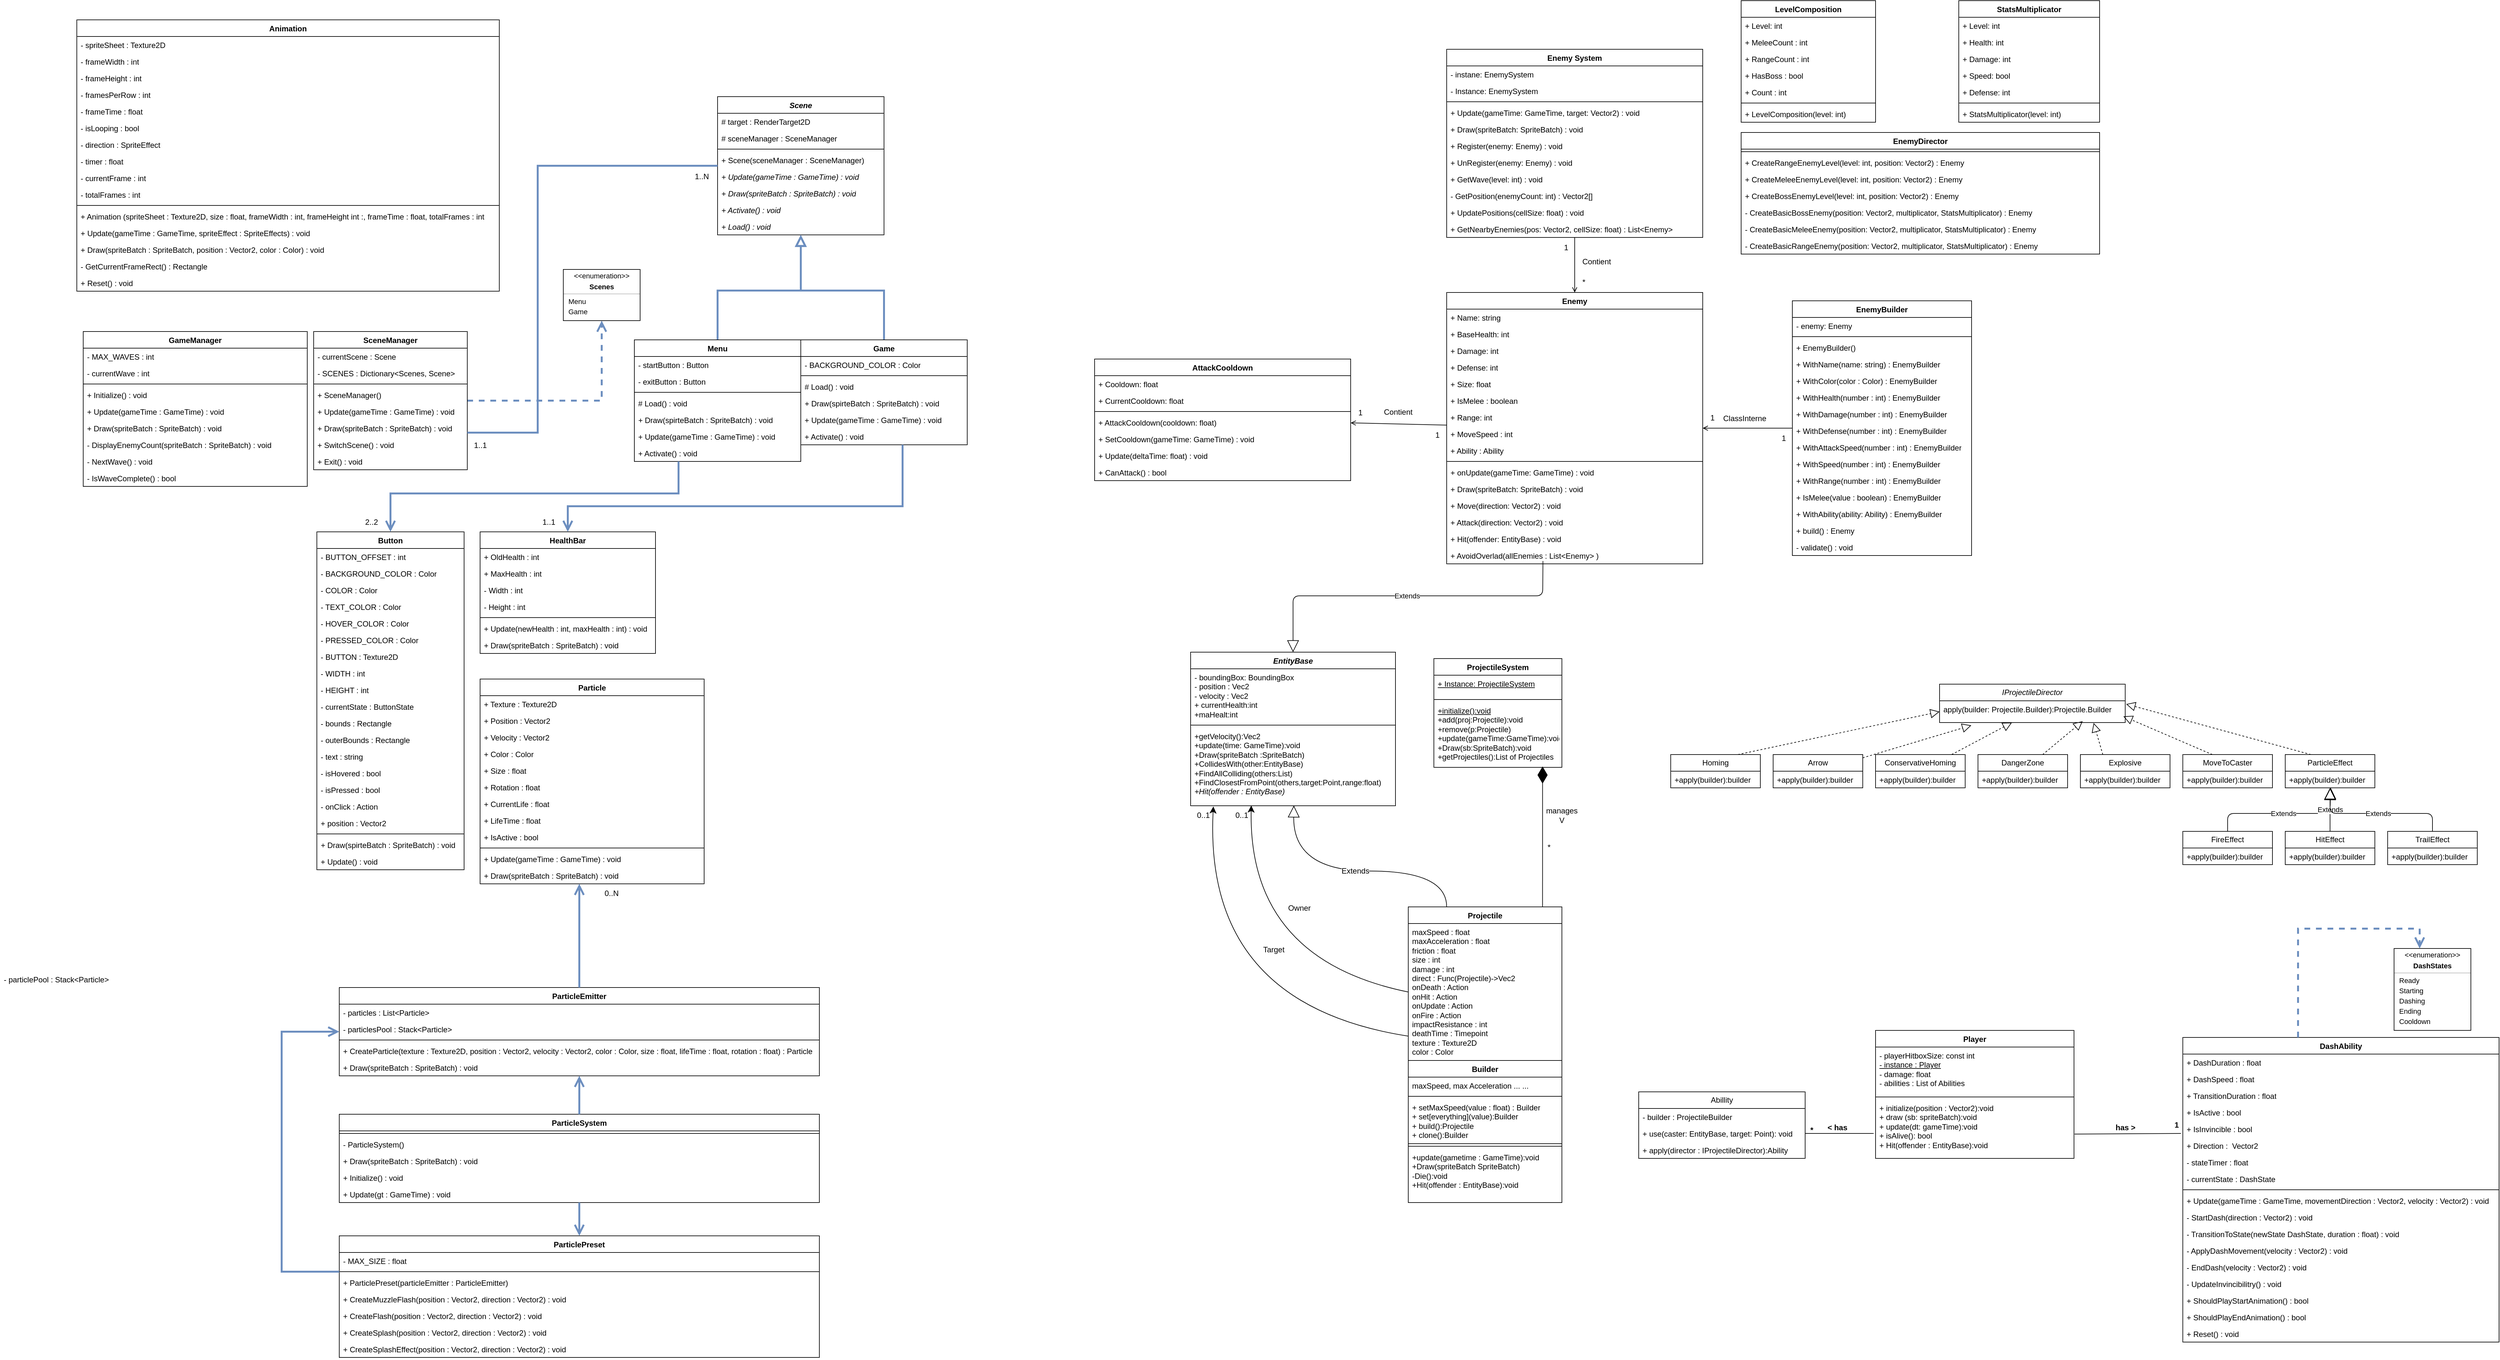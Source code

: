 <mxfile>
    <diagram id="C5RBs43oDa-KdzZeNtuy" name="Page-1">
        <mxGraphModel dx="4987" dy="2606" grid="1" gridSize="10" guides="1" tooltips="1" connect="1" arrows="1" fold="1" page="1" pageScale="1" pageWidth="827" pageHeight="1169" math="0" shadow="0">
            <root>
                <mxCell id="WIyWlLk6GJQsqaUBKTNV-0"/>
                <mxCell id="WIyWlLk6GJQsqaUBKTNV-1" parent="WIyWlLk6GJQsqaUBKTNV-0"/>
                <mxCell id="VXJ5ZZsS51Xb56cv5Zg6-0" value="Animation" style="swimlane;fontStyle=1;align=center;verticalAlign=top;childLayout=stackLayout;horizontal=1;startSize=26;horizontalStack=0;resizeParent=1;resizeParentMax=0;resizeLast=0;collapsible=1;marginBottom=0;whiteSpace=wrap;html=1;" parent="WIyWlLk6GJQsqaUBKTNV-1" vertex="1">
                    <mxGeometry x="110" y="180" width="660" height="424" as="geometry"/>
                </mxCell>
                <mxCell id="VXJ5ZZsS51Xb56cv5Zg6-1" value="- spriteSheet : Texture2D" style="text;strokeColor=none;fillColor=none;align=left;verticalAlign=top;spacingLeft=4;spacingRight=4;overflow=hidden;rotatable=0;points=[[0,0.5],[1,0.5]];portConstraint=eastwest;whiteSpace=wrap;html=1;" parent="VXJ5ZZsS51Xb56cv5Zg6-0" vertex="1">
                    <mxGeometry y="26" width="660" height="26" as="geometry"/>
                </mxCell>
                <mxCell id="VXJ5ZZsS51Xb56cv5Zg6-7" value="- frameWidth : int" style="text;strokeColor=none;fillColor=none;align=left;verticalAlign=top;spacingLeft=4;spacingRight=4;overflow=hidden;rotatable=0;points=[[0,0.5],[1,0.5]];portConstraint=eastwest;whiteSpace=wrap;html=1;" parent="VXJ5ZZsS51Xb56cv5Zg6-0" vertex="1">
                    <mxGeometry y="52" width="660" height="26" as="geometry"/>
                </mxCell>
                <mxCell id="VXJ5ZZsS51Xb56cv5Zg6-8" value="- frameHeight : int" style="text;strokeColor=none;fillColor=none;align=left;verticalAlign=top;spacingLeft=4;spacingRight=4;overflow=hidden;rotatable=0;points=[[0,0.5],[1,0.5]];portConstraint=eastwest;whiteSpace=wrap;html=1;" parent="VXJ5ZZsS51Xb56cv5Zg6-0" vertex="1">
                    <mxGeometry y="78" width="660" height="26" as="geometry"/>
                </mxCell>
                <mxCell id="VXJ5ZZsS51Xb56cv5Zg6-9" value="- framesPerRow : int" style="text;strokeColor=none;fillColor=none;align=left;verticalAlign=top;spacingLeft=4;spacingRight=4;overflow=hidden;rotatable=0;points=[[0,0.5],[1,0.5]];portConstraint=eastwest;whiteSpace=wrap;html=1;" parent="VXJ5ZZsS51Xb56cv5Zg6-0" vertex="1">
                    <mxGeometry y="104" width="660" height="26" as="geometry"/>
                </mxCell>
                <mxCell id="VXJ5ZZsS51Xb56cv5Zg6-6" value="- frameTime : float" style="text;strokeColor=none;fillColor=none;align=left;verticalAlign=top;spacingLeft=4;spacingRight=4;overflow=hidden;rotatable=0;points=[[0,0.5],[1,0.5]];portConstraint=eastwest;whiteSpace=wrap;html=1;" parent="VXJ5ZZsS51Xb56cv5Zg6-0" vertex="1">
                    <mxGeometry y="130" width="660" height="26" as="geometry"/>
                </mxCell>
                <mxCell id="VXJ5ZZsS51Xb56cv5Zg6-5" value="- isLooping : bool" style="text;strokeColor=none;fillColor=none;align=left;verticalAlign=top;spacingLeft=4;spacingRight=4;overflow=hidden;rotatable=0;points=[[0,0.5],[1,0.5]];portConstraint=eastwest;whiteSpace=wrap;html=1;" parent="VXJ5ZZsS51Xb56cv5Zg6-0" vertex="1">
                    <mxGeometry y="156" width="660" height="26" as="geometry"/>
                </mxCell>
                <mxCell id="VXJ5ZZsS51Xb56cv5Zg6-4" value="- direction : SpriteEffect" style="text;strokeColor=none;fillColor=none;align=left;verticalAlign=top;spacingLeft=4;spacingRight=4;overflow=hidden;rotatable=0;points=[[0,0.5],[1,0.5]];portConstraint=eastwest;whiteSpace=wrap;html=1;" parent="VXJ5ZZsS51Xb56cv5Zg6-0" vertex="1">
                    <mxGeometry y="182" width="660" height="26" as="geometry"/>
                </mxCell>
                <mxCell id="VXJ5ZZsS51Xb56cv5Zg6-11" value="- timer : float" style="text;strokeColor=none;fillColor=none;align=left;verticalAlign=top;spacingLeft=4;spacingRight=4;overflow=hidden;rotatable=0;points=[[0,0.5],[1,0.5]];portConstraint=eastwest;whiteSpace=wrap;html=1;" parent="VXJ5ZZsS51Xb56cv5Zg6-0" vertex="1">
                    <mxGeometry y="208" width="660" height="26" as="geometry"/>
                </mxCell>
                <mxCell id="VXJ5ZZsS51Xb56cv5Zg6-12" value="- currentFrame : int" style="text;strokeColor=none;fillColor=none;align=left;verticalAlign=top;spacingLeft=4;spacingRight=4;overflow=hidden;rotatable=0;points=[[0,0.5],[1,0.5]];portConstraint=eastwest;whiteSpace=wrap;html=1;" parent="VXJ5ZZsS51Xb56cv5Zg6-0" vertex="1">
                    <mxGeometry y="234" width="660" height="26" as="geometry"/>
                </mxCell>
                <mxCell id="VXJ5ZZsS51Xb56cv5Zg6-10" value="- totalFrames : int" style="text;strokeColor=none;fillColor=none;align=left;verticalAlign=top;spacingLeft=4;spacingRight=4;overflow=hidden;rotatable=0;points=[[0,0.5],[1,0.5]];portConstraint=eastwest;whiteSpace=wrap;html=1;" parent="VXJ5ZZsS51Xb56cv5Zg6-0" vertex="1">
                    <mxGeometry y="260" width="660" height="26" as="geometry"/>
                </mxCell>
                <mxCell id="VXJ5ZZsS51Xb56cv5Zg6-2" value="" style="line;strokeWidth=1;fillColor=none;align=left;verticalAlign=middle;spacingTop=-1;spacingLeft=3;spacingRight=3;rotatable=0;labelPosition=right;points=[];portConstraint=eastwest;strokeColor=inherit;" parent="VXJ5ZZsS51Xb56cv5Zg6-0" vertex="1">
                    <mxGeometry y="286" width="660" height="8" as="geometry"/>
                </mxCell>
                <mxCell id="VXJ5ZZsS51Xb56cv5Zg6-3" value="+ Animation (spriteSheet : Texture2D,&lt;span style=&quot;background-color: transparent; color: light-dark(rgb(0, 0, 0), rgb(255, 255, 255));&quot;&gt;&amp;nbsp;size : float, frameWidth : int, frameHeight int :, frameTime :&amp;nbsp;&lt;/span&gt;float&lt;span style=&quot;background-color: transparent; color: light-dark(rgb(0, 0, 0), rgb(255, 255, 255));&quot;&gt;, totalFrames :&amp;nbsp;&lt;/span&gt;int" style="text;strokeColor=none;fillColor=none;align=left;verticalAlign=top;spacingLeft=4;spacingRight=4;overflow=hidden;rotatable=0;points=[[0,0.5],[1,0.5]];portConstraint=eastwest;whiteSpace=wrap;html=1;" parent="VXJ5ZZsS51Xb56cv5Zg6-0" vertex="1">
                    <mxGeometry y="294" width="660" height="26" as="geometry"/>
                </mxCell>
                <mxCell id="VXJ5ZZsS51Xb56cv5Zg6-13" value="+ Update(gameTime : GameTime, spriteEffect : SpriteEffects) : void" style="text;strokeColor=none;fillColor=none;align=left;verticalAlign=top;spacingLeft=4;spacingRight=4;overflow=hidden;rotatable=0;points=[[0,0.5],[1,0.5]];portConstraint=eastwest;whiteSpace=wrap;html=1;" parent="VXJ5ZZsS51Xb56cv5Zg6-0" vertex="1">
                    <mxGeometry y="320" width="660" height="26" as="geometry"/>
                </mxCell>
                <mxCell id="VXJ5ZZsS51Xb56cv5Zg6-14" value="+ Draw(spriteBatch : SpriteBatch, position : Vector2, color : Color) : void" style="text;strokeColor=none;fillColor=none;align=left;verticalAlign=top;spacingLeft=4;spacingRight=4;overflow=hidden;rotatable=0;points=[[0,0.5],[1,0.5]];portConstraint=eastwest;whiteSpace=wrap;html=1;" parent="VXJ5ZZsS51Xb56cv5Zg6-0" vertex="1">
                    <mxGeometry y="346" width="660" height="26" as="geometry"/>
                </mxCell>
                <mxCell id="VXJ5ZZsS51Xb56cv5Zg6-15" value="- GetCurrentFrameRect() : Rectangle" style="text;strokeColor=none;fillColor=none;align=left;verticalAlign=top;spacingLeft=4;spacingRight=4;overflow=hidden;rotatable=0;points=[[0,0.5],[1,0.5]];portConstraint=eastwest;whiteSpace=wrap;html=1;" parent="VXJ5ZZsS51Xb56cv5Zg6-0" vertex="1">
                    <mxGeometry y="372" width="660" height="26" as="geometry"/>
                </mxCell>
                <mxCell id="VXJ5ZZsS51Xb56cv5Zg6-16" value="+ Reset() : void" style="text;strokeColor=none;fillColor=none;align=left;verticalAlign=top;spacingLeft=4;spacingRight=4;overflow=hidden;rotatable=0;points=[[0,0.5],[1,0.5]];portConstraint=eastwest;whiteSpace=wrap;html=1;" parent="VXJ5ZZsS51Xb56cv5Zg6-0" vertex="1">
                    <mxGeometry y="398" width="660" height="26" as="geometry"/>
                </mxCell>
                <mxCell id="9E3erqi0xKMwT2Z8_lyL-12" style="edgeStyle=orthogonalEdgeStyle;shape=connector;rounded=0;orthogonalLoop=1;jettySize=auto;html=1;strokeColor=#6c8ebf;strokeWidth=3;align=center;verticalAlign=middle;fontFamily=Helvetica;fontSize=11;fontColor=default;labelBackgroundColor=default;startFill=0;startSize=11;endArrow=open;endFill=0;endSize=11;fillColor=#dae8fc;dashed=1;entryX=0.5;entryY=1;entryDx=0;entryDy=0;" parent="WIyWlLk6GJQsqaUBKTNV-1" source="HJtM9BOFOUi7Kl8gC-9O-0" target="HJtM9BOFOUi7Kl8gC-9O-42" edge="1">
                    <mxGeometry relative="1" as="geometry"/>
                </mxCell>
                <mxCell id="HJtM9BOFOUi7Kl8gC-9O-0" value="SceneManager" style="swimlane;fontStyle=1;align=center;verticalAlign=top;childLayout=stackLayout;horizontal=1;startSize=26;horizontalStack=0;resizeParent=1;resizeParentMax=0;resizeLast=0;collapsible=1;marginBottom=0;whiteSpace=wrap;html=1;" parent="WIyWlLk6GJQsqaUBKTNV-1" vertex="1">
                    <mxGeometry x="480" y="667" width="240" height="216" as="geometry"/>
                </mxCell>
                <mxCell id="HJtM9BOFOUi7Kl8gC-9O-1" value="- currentScene : Scene" style="text;strokeColor=none;fillColor=none;align=left;verticalAlign=top;spacingLeft=4;spacingRight=4;overflow=hidden;rotatable=0;points=[[0,0.5],[1,0.5]];portConstraint=eastwest;whiteSpace=wrap;html=1;" parent="HJtM9BOFOUi7Kl8gC-9O-0" vertex="1">
                    <mxGeometry y="26" width="240" height="26" as="geometry"/>
                </mxCell>
                <mxCell id="HJtM9BOFOUi7Kl8gC-9O-2" value="- SCENES : Dictionary&amp;lt;Scenes, Scene&amp;gt;" style="text;strokeColor=none;fillColor=none;align=left;verticalAlign=top;spacingLeft=4;spacingRight=4;overflow=hidden;rotatable=0;points=[[0,0.5],[1,0.5]];portConstraint=eastwest;whiteSpace=wrap;html=1;" parent="HJtM9BOFOUi7Kl8gC-9O-0" vertex="1">
                    <mxGeometry y="52" width="240" height="26" as="geometry"/>
                </mxCell>
                <mxCell id="HJtM9BOFOUi7Kl8gC-9O-11" value="" style="line;strokeWidth=1;fillColor=none;align=left;verticalAlign=middle;spacingTop=-1;spacingLeft=3;spacingRight=3;rotatable=0;labelPosition=right;points=[];portConstraint=eastwest;strokeColor=inherit;" parent="HJtM9BOFOUi7Kl8gC-9O-0" vertex="1">
                    <mxGeometry y="78" width="240" height="8" as="geometry"/>
                </mxCell>
                <mxCell id="HJtM9BOFOUi7Kl8gC-9O-12" value="+ SceneManager()" style="text;strokeColor=none;fillColor=none;align=left;verticalAlign=top;spacingLeft=4;spacingRight=4;overflow=hidden;rotatable=0;points=[[0,0.5],[1,0.5]];portConstraint=eastwest;whiteSpace=wrap;html=1;" parent="HJtM9BOFOUi7Kl8gC-9O-0" vertex="1">
                    <mxGeometry y="86" width="240" height="26" as="geometry"/>
                </mxCell>
                <mxCell id="HJtM9BOFOUi7Kl8gC-9O-13" value="+ Update(gameTime : GameTime) : void" style="text;strokeColor=none;fillColor=none;align=left;verticalAlign=top;spacingLeft=4;spacingRight=4;overflow=hidden;rotatable=0;points=[[0,0.5],[1,0.5]];portConstraint=eastwest;whiteSpace=wrap;html=1;" parent="HJtM9BOFOUi7Kl8gC-9O-0" vertex="1">
                    <mxGeometry y="112" width="240" height="26" as="geometry"/>
                </mxCell>
                <mxCell id="HJtM9BOFOUi7Kl8gC-9O-14" value="+ Draw(spriteBatch : SpriteBatch) : void" style="text;strokeColor=none;fillColor=none;align=left;verticalAlign=top;spacingLeft=4;spacingRight=4;overflow=hidden;rotatable=0;points=[[0,0.5],[1,0.5]];portConstraint=eastwest;whiteSpace=wrap;html=1;" parent="HJtM9BOFOUi7Kl8gC-9O-0" vertex="1">
                    <mxGeometry y="138" width="240" height="26" as="geometry"/>
                </mxCell>
                <mxCell id="HJtM9BOFOUi7Kl8gC-9O-15" value="+ SwitchScene() : void" style="text;strokeColor=none;fillColor=none;align=left;verticalAlign=top;spacingLeft=4;spacingRight=4;overflow=hidden;rotatable=0;points=[[0,0.5],[1,0.5]];portConstraint=eastwest;whiteSpace=wrap;html=1;" parent="HJtM9BOFOUi7Kl8gC-9O-0" vertex="1">
                    <mxGeometry y="164" width="240" height="26" as="geometry"/>
                </mxCell>
                <mxCell id="HJtM9BOFOUi7Kl8gC-9O-16" value="+ Exit() : void" style="text;strokeColor=none;fillColor=none;align=left;verticalAlign=top;spacingLeft=4;spacingRight=4;overflow=hidden;rotatable=0;points=[[0,0.5],[1,0.5]];portConstraint=eastwest;whiteSpace=wrap;html=1;" parent="HJtM9BOFOUi7Kl8gC-9O-0" vertex="1">
                    <mxGeometry y="190" width="240" height="26" as="geometry"/>
                </mxCell>
                <mxCell id="HJtM9BOFOUi7Kl8gC-9O-17" value="&lt;i&gt;Scene&lt;/i&gt;" style="swimlane;fontStyle=1;align=center;verticalAlign=top;childLayout=stackLayout;horizontal=1;startSize=26;horizontalStack=0;resizeParent=1;resizeParentMax=0;resizeLast=0;collapsible=1;marginBottom=0;whiteSpace=wrap;html=1;" parent="WIyWlLk6GJQsqaUBKTNV-1" vertex="1">
                    <mxGeometry x="1111" y="300" width="260" height="216" as="geometry"/>
                </mxCell>
                <mxCell id="HJtM9BOFOUi7Kl8gC-9O-18" value="# target : RenderTarget2D" style="text;strokeColor=none;fillColor=none;align=left;verticalAlign=top;spacingLeft=4;spacingRight=4;overflow=hidden;rotatable=0;points=[[0,0.5],[1,0.5]];portConstraint=eastwest;whiteSpace=wrap;html=1;" parent="HJtM9BOFOUi7Kl8gC-9O-17" vertex="1">
                    <mxGeometry y="26" width="260" height="26" as="geometry"/>
                </mxCell>
                <mxCell id="HJtM9BOFOUi7Kl8gC-9O-19" value="# sceneManager : SceneManager" style="text;strokeColor=none;fillColor=none;align=left;verticalAlign=top;spacingLeft=4;spacingRight=4;overflow=hidden;rotatable=0;points=[[0,0.5],[1,0.5]];portConstraint=eastwest;whiteSpace=wrap;html=1;" parent="HJtM9BOFOUi7Kl8gC-9O-17" vertex="1">
                    <mxGeometry y="52" width="260" height="26" as="geometry"/>
                </mxCell>
                <mxCell id="HJtM9BOFOUi7Kl8gC-9O-28" value="" style="line;strokeWidth=1;fillColor=none;align=left;verticalAlign=middle;spacingTop=-1;spacingLeft=3;spacingRight=3;rotatable=0;labelPosition=right;points=[];portConstraint=eastwest;strokeColor=inherit;" parent="HJtM9BOFOUi7Kl8gC-9O-17" vertex="1">
                    <mxGeometry y="78" width="260" height="8" as="geometry"/>
                </mxCell>
                <mxCell id="HJtM9BOFOUi7Kl8gC-9O-29" value="+ Scene(sceneManager : SceneManager)" style="text;strokeColor=none;fillColor=none;align=left;verticalAlign=top;spacingLeft=4;spacingRight=4;overflow=hidden;rotatable=0;points=[[0,0.5],[1,0.5]];portConstraint=eastwest;whiteSpace=wrap;html=1;" parent="HJtM9BOFOUi7Kl8gC-9O-17" vertex="1">
                    <mxGeometry y="86" width="260" height="26" as="geometry"/>
                </mxCell>
                <mxCell id="HJtM9BOFOUi7Kl8gC-9O-30" value="&lt;i&gt;+ Update(gameTime : GameTime) : void&lt;/i&gt;" style="text;strokeColor=none;fillColor=none;align=left;verticalAlign=top;spacingLeft=4;spacingRight=4;overflow=hidden;rotatable=0;points=[[0,0.5],[1,0.5]];portConstraint=eastwest;whiteSpace=wrap;html=1;" parent="HJtM9BOFOUi7Kl8gC-9O-17" vertex="1">
                    <mxGeometry y="112" width="260" height="26" as="geometry"/>
                </mxCell>
                <mxCell id="HJtM9BOFOUi7Kl8gC-9O-31" value="&lt;i&gt;+ Draw(spriteBatch : SpriteBatch) : void&lt;/i&gt;" style="text;strokeColor=none;fillColor=none;align=left;verticalAlign=top;spacingLeft=4;spacingRight=4;overflow=hidden;rotatable=0;points=[[0,0.5],[1,0.5]];portConstraint=eastwest;whiteSpace=wrap;html=1;" parent="HJtM9BOFOUi7Kl8gC-9O-17" vertex="1">
                    <mxGeometry y="138" width="260" height="26" as="geometry"/>
                </mxCell>
                <mxCell id="HJtM9BOFOUi7Kl8gC-9O-32" value="&lt;i&gt;+ Activate() : void&lt;/i&gt;" style="text;strokeColor=none;fillColor=none;align=left;verticalAlign=top;spacingLeft=4;spacingRight=4;overflow=hidden;rotatable=0;points=[[0,0.5],[1,0.5]];portConstraint=eastwest;whiteSpace=wrap;html=1;" parent="HJtM9BOFOUi7Kl8gC-9O-17" vertex="1">
                    <mxGeometry y="164" width="260" height="26" as="geometry"/>
                </mxCell>
                <mxCell id="HJtM9BOFOUi7Kl8gC-9O-34" value="&lt;i&gt;+ Load() : void&lt;/i&gt;" style="text;strokeColor=none;fillColor=none;align=left;verticalAlign=top;spacingLeft=4;spacingRight=4;overflow=hidden;rotatable=0;points=[[0,0.5],[1,0.5]];portConstraint=eastwest;whiteSpace=wrap;html=1;" parent="HJtM9BOFOUi7Kl8gC-9O-17" vertex="1">
                    <mxGeometry y="190" width="260" height="26" as="geometry"/>
                </mxCell>
                <mxCell id="HJtM9BOFOUi7Kl8gC-9O-35" style="edgeStyle=orthogonalEdgeStyle;rounded=0;orthogonalLoop=1;jettySize=auto;html=1;strokeWidth=3;endArrow=none;endFill=0;startSize=11;endSize=11;fillColor=#dae8fc;strokeColor=#6c8ebf;startFill=0;" parent="WIyWlLk6GJQsqaUBKTNV-1" source="HJtM9BOFOUi7Kl8gC-9O-0" target="HJtM9BOFOUi7Kl8gC-9O-17" edge="1">
                    <mxGeometry relative="1" as="geometry">
                        <Array as="points">
                            <mxPoint x="830" y="825"/>
                            <mxPoint x="830" y="408"/>
                        </Array>
                        <mxPoint x="770" y="825" as="sourcePoint"/>
                    </mxGeometry>
                </mxCell>
                <mxCell id="HJtM9BOFOUi7Kl8gC-9O-36" value="" style="fontStyle=1;align=center;verticalAlign=middle;childLayout=stackLayout;horizontal=1;horizontalStack=0;resizeParent=1;resizeParentMax=0;resizeLast=0;marginBottom=0;fontFamily=Helvetica;fontSize=11;fontColor=default;labelBackgroundColor=default;" parent="WIyWlLk6GJQsqaUBKTNV-1" vertex="1">
                    <mxGeometry x="870" y="570" width="120" height="80" as="geometry"/>
                </mxCell>
                <mxCell id="HJtM9BOFOUi7Kl8gC-9O-37" value="&amp;lt;&amp;lt;enumeration&amp;gt;&amp;gt;" style="html=1;align=center;spacing=0;verticalAlign=middle;strokeColor=none;fillColor=none;whiteSpace=wrap;fontFamily=Helvetica;fontSize=11;fontColor=default;labelBackgroundColor=default;" parent="HJtM9BOFOUi7Kl8gC-9O-36" vertex="1">
                    <mxGeometry width="120" height="20" as="geometry"/>
                </mxCell>
                <mxCell id="HJtM9BOFOUi7Kl8gC-9O-38" value="Scenes" style="html=1;align=center;spacing=0;verticalAlign=middle;strokeColor=none;fillColor=none;whiteSpace=wrap;fontStyle=1;fontFamily=Helvetica;fontSize=11;fontColor=default;labelBackgroundColor=default;" parent="HJtM9BOFOUi7Kl8gC-9O-36" vertex="1">
                    <mxGeometry y="20" width="120" height="14" as="geometry"/>
                </mxCell>
                <mxCell id="HJtM9BOFOUi7Kl8gC-9O-39" value="" style="line;strokeWidth=0.25;fillColor=none;align=left;verticalAlign=middle;spacingTop=-1;spacingLeft=3;spacingRight=3;rotatable=0;labelPosition=right;points=[];portConstraint=eastwest;fontFamily=Helvetica;fontSize=11;fontColor=default;labelBackgroundColor=default;" parent="HJtM9BOFOUi7Kl8gC-9O-36" vertex="1">
                    <mxGeometry y="34" width="120" height="8" as="geometry"/>
                </mxCell>
                <mxCell id="HJtM9BOFOUi7Kl8gC-9O-40" value="Menu" style="html=1;align=left;spacing=0;spacingLeft=8;verticalAlign=middle;strokeColor=none;fillColor=none;whiteSpace=wrap;fontFamily=Helvetica;fontSize=11;fontColor=default;labelBackgroundColor=default;" parent="HJtM9BOFOUi7Kl8gC-9O-36" vertex="1">
                    <mxGeometry y="42" width="120" height="16" as="geometry"/>
                </mxCell>
                <mxCell id="HJtM9BOFOUi7Kl8gC-9O-41" value="Game" style="html=1;align=left;spacing=0;spacingLeft=8;verticalAlign=middle;strokeColor=none;fillColor=none;whiteSpace=wrap;fontFamily=Helvetica;fontSize=11;fontColor=default;labelBackgroundColor=default;" parent="HJtM9BOFOUi7Kl8gC-9O-36" vertex="1">
                    <mxGeometry y="58" width="120" height="16" as="geometry"/>
                </mxCell>
                <mxCell id="HJtM9BOFOUi7Kl8gC-9O-42" value="" style="html=1;align=left;spacing=0;spacingLeft=8;verticalAlign=middle;strokeColor=none;fillColor=none;whiteSpace=wrap;fontFamily=Helvetica;fontSize=11;fontColor=default;labelBackgroundColor=default;" parent="HJtM9BOFOUi7Kl8gC-9O-36" vertex="1">
                    <mxGeometry y="74" width="120" height="6" as="geometry"/>
                </mxCell>
                <mxCell id="HJtM9BOFOUi7Kl8gC-9O-52" style="edgeStyle=orthogonalEdgeStyle;shape=connector;rounded=0;orthogonalLoop=1;jettySize=auto;html=1;exitX=0.5;exitY=0;exitDx=0;exitDy=0;strokeColor=#6c8ebf;strokeWidth=3;align=center;verticalAlign=middle;fontFamily=Helvetica;fontSize=11;fontColor=default;labelBackgroundColor=default;startSize=11;endArrow=block;endFill=0;endSize=11;fillColor=#dae8fc;" parent="WIyWlLk6GJQsqaUBKTNV-1" source="HJtM9BOFOUi7Kl8gC-9O-43" target="HJtM9BOFOUi7Kl8gC-9O-17" edge="1">
                    <mxGeometry relative="1" as="geometry"/>
                </mxCell>
                <mxCell id="HJtM9BOFOUi7Kl8gC-9O-43" value="Menu" style="swimlane;fontStyle=1;align=center;verticalAlign=top;childLayout=stackLayout;horizontal=1;startSize=26;horizontalStack=0;resizeParent=1;resizeParentMax=0;resizeLast=0;collapsible=1;marginBottom=0;whiteSpace=wrap;html=1;" parent="WIyWlLk6GJQsqaUBKTNV-1" vertex="1">
                    <mxGeometry x="981" y="680" width="260" height="190" as="geometry"/>
                </mxCell>
                <mxCell id="HJtM9BOFOUi7Kl8gC-9O-44" value="- startButton : Button" style="text;strokeColor=none;fillColor=none;align=left;verticalAlign=top;spacingLeft=4;spacingRight=4;overflow=hidden;rotatable=0;points=[[0,0.5],[1,0.5]];portConstraint=eastwest;whiteSpace=wrap;html=1;" parent="HJtM9BOFOUi7Kl8gC-9O-43" vertex="1">
                    <mxGeometry y="26" width="260" height="26" as="geometry"/>
                </mxCell>
                <mxCell id="HJtM9BOFOUi7Kl8gC-9O-45" value="- exitButton : Button" style="text;strokeColor=none;fillColor=none;align=left;verticalAlign=top;spacingLeft=4;spacingRight=4;overflow=hidden;rotatable=0;points=[[0,0.5],[1,0.5]];portConstraint=eastwest;whiteSpace=wrap;html=1;" parent="HJtM9BOFOUi7Kl8gC-9O-43" vertex="1">
                    <mxGeometry y="52" width="260" height="26" as="geometry"/>
                </mxCell>
                <mxCell id="HJtM9BOFOUi7Kl8gC-9O-46" value="" style="line;strokeWidth=1;fillColor=none;align=left;verticalAlign=middle;spacingTop=-1;spacingLeft=3;spacingRight=3;rotatable=0;labelPosition=right;points=[];portConstraint=eastwest;strokeColor=inherit;" parent="HJtM9BOFOUi7Kl8gC-9O-43" vertex="1">
                    <mxGeometry y="78" width="260" height="8" as="geometry"/>
                </mxCell>
                <mxCell id="HJtM9BOFOUi7Kl8gC-9O-47" value="# Load() : void" style="text;strokeColor=none;fillColor=none;align=left;verticalAlign=top;spacingLeft=4;spacingRight=4;overflow=hidden;rotatable=0;points=[[0,0.5],[1,0.5]];portConstraint=eastwest;whiteSpace=wrap;html=1;" parent="HJtM9BOFOUi7Kl8gC-9O-43" vertex="1">
                    <mxGeometry y="86" width="260" height="26" as="geometry"/>
                </mxCell>
                <mxCell id="HJtM9BOFOUi7Kl8gC-9O-48" value="&lt;i&gt;+ &lt;/i&gt;Draw(spirteBatch : SpriteBatch) : void&amp;nbsp;" style="text;strokeColor=none;fillColor=none;align=left;verticalAlign=top;spacingLeft=4;spacingRight=4;overflow=hidden;rotatable=0;points=[[0,0.5],[1,0.5]];portConstraint=eastwest;whiteSpace=wrap;html=1;" parent="HJtM9BOFOUi7Kl8gC-9O-43" vertex="1">
                    <mxGeometry y="112" width="260" height="26" as="geometry"/>
                </mxCell>
                <mxCell id="HJtM9BOFOUi7Kl8gC-9O-53" value="+ Update(gameTime : GameTime) : void" style="text;strokeColor=none;fillColor=none;align=left;verticalAlign=top;spacingLeft=4;spacingRight=4;overflow=hidden;rotatable=0;points=[[0,0.5],[1,0.5]];portConstraint=eastwest;whiteSpace=wrap;html=1;" parent="HJtM9BOFOUi7Kl8gC-9O-43" vertex="1">
                    <mxGeometry y="138" width="260" height="26" as="geometry"/>
                </mxCell>
                <mxCell id="HJtM9BOFOUi7Kl8gC-9O-50" value="+ Activate() : void" style="text;strokeColor=none;fillColor=none;align=left;verticalAlign=top;spacingLeft=4;spacingRight=4;overflow=hidden;rotatable=0;points=[[0,0.5],[1,0.5]];portConstraint=eastwest;whiteSpace=wrap;html=1;" parent="HJtM9BOFOUi7Kl8gC-9O-43" vertex="1">
                    <mxGeometry y="164" width="260" height="26" as="geometry"/>
                </mxCell>
                <mxCell id="HJtM9BOFOUi7Kl8gC-9O-63" style="edgeStyle=orthogonalEdgeStyle;shape=connector;rounded=0;orthogonalLoop=1;jettySize=auto;html=1;exitX=0.5;exitY=0;exitDx=0;exitDy=0;strokeColor=#6c8ebf;strokeWidth=3;align=center;verticalAlign=middle;fontFamily=Helvetica;fontSize=11;fontColor=default;labelBackgroundColor=default;startSize=11;endArrow=block;endFill=0;endSize=11;fillColor=#dae8fc;" parent="WIyWlLk6GJQsqaUBKTNV-1" source="HJtM9BOFOUi7Kl8gC-9O-55" target="HJtM9BOFOUi7Kl8gC-9O-17" edge="1">
                    <mxGeometry relative="1" as="geometry"/>
                </mxCell>
                <mxCell id="HJtM9BOFOUi7Kl8gC-9O-55" value="Game" style="swimlane;fontStyle=1;align=center;verticalAlign=top;childLayout=stackLayout;horizontal=1;startSize=26;horizontalStack=0;resizeParent=1;resizeParentMax=0;resizeLast=0;collapsible=1;marginBottom=0;whiteSpace=wrap;html=1;" parent="WIyWlLk6GJQsqaUBKTNV-1" vertex="1">
                    <mxGeometry x="1241" y="680" width="260" height="164" as="geometry"/>
                </mxCell>
                <mxCell id="HJtM9BOFOUi7Kl8gC-9O-56" value="- BACKGROUND_COLOR : Color" style="text;strokeColor=none;fillColor=none;align=left;verticalAlign=top;spacingLeft=4;spacingRight=4;overflow=hidden;rotatable=0;points=[[0,0.5],[1,0.5]];portConstraint=eastwest;whiteSpace=wrap;html=1;" parent="HJtM9BOFOUi7Kl8gC-9O-55" vertex="1">
                    <mxGeometry y="26" width="260" height="26" as="geometry"/>
                </mxCell>
                <mxCell id="HJtM9BOFOUi7Kl8gC-9O-58" value="" style="line;strokeWidth=1;fillColor=none;align=left;verticalAlign=middle;spacingTop=-1;spacingLeft=3;spacingRight=3;rotatable=0;labelPosition=right;points=[];portConstraint=eastwest;strokeColor=inherit;" parent="HJtM9BOFOUi7Kl8gC-9O-55" vertex="1">
                    <mxGeometry y="52" width="260" height="8" as="geometry"/>
                </mxCell>
                <mxCell id="HJtM9BOFOUi7Kl8gC-9O-59" value="# Load() : void" style="text;strokeColor=none;fillColor=none;align=left;verticalAlign=top;spacingLeft=4;spacingRight=4;overflow=hidden;rotatable=0;points=[[0,0.5],[1,0.5]];portConstraint=eastwest;whiteSpace=wrap;html=1;" parent="HJtM9BOFOUi7Kl8gC-9O-55" vertex="1">
                    <mxGeometry y="60" width="260" height="26" as="geometry"/>
                </mxCell>
                <mxCell id="HJtM9BOFOUi7Kl8gC-9O-60" value="&lt;i&gt;+ &lt;/i&gt;Draw(spirteBatch : SpriteBatch) : void&amp;nbsp;" style="text;strokeColor=none;fillColor=none;align=left;verticalAlign=top;spacingLeft=4;spacingRight=4;overflow=hidden;rotatable=0;points=[[0,0.5],[1,0.5]];portConstraint=eastwest;whiteSpace=wrap;html=1;" parent="HJtM9BOFOUi7Kl8gC-9O-55" vertex="1">
                    <mxGeometry y="86" width="260" height="26" as="geometry"/>
                </mxCell>
                <mxCell id="HJtM9BOFOUi7Kl8gC-9O-61" value="+ Update(gameTime : GameTime) : void" style="text;strokeColor=none;fillColor=none;align=left;verticalAlign=top;spacingLeft=4;spacingRight=4;overflow=hidden;rotatable=0;points=[[0,0.5],[1,0.5]];portConstraint=eastwest;whiteSpace=wrap;html=1;" parent="HJtM9BOFOUi7Kl8gC-9O-55" vertex="1">
                    <mxGeometry y="112" width="260" height="26" as="geometry"/>
                </mxCell>
                <mxCell id="HJtM9BOFOUi7Kl8gC-9O-62" value="+ Activate() : void" style="text;strokeColor=none;fillColor=none;align=left;verticalAlign=top;spacingLeft=4;spacingRight=4;overflow=hidden;rotatable=0;points=[[0,0.5],[1,0.5]];portConstraint=eastwest;whiteSpace=wrap;html=1;" parent="HJtM9BOFOUi7Kl8gC-9O-55" vertex="1">
                    <mxGeometry y="138" width="260" height="26" as="geometry"/>
                </mxCell>
                <mxCell id="9E3erqi0xKMwT2Z8_lyL-1" value="GameManager" style="swimlane;fontStyle=1;align=center;verticalAlign=top;childLayout=stackLayout;horizontal=1;startSize=26;horizontalStack=0;resizeParent=1;resizeParentMax=0;resizeLast=0;collapsible=1;marginBottom=0;whiteSpace=wrap;html=1;" parent="WIyWlLk6GJQsqaUBKTNV-1" vertex="1">
                    <mxGeometry x="120" y="667" width="350" height="242" as="geometry"/>
                </mxCell>
                <mxCell id="9E3erqi0xKMwT2Z8_lyL-2" value="- MAX_WAVES : int" style="text;strokeColor=none;fillColor=none;align=left;verticalAlign=top;spacingLeft=4;spacingRight=4;overflow=hidden;rotatable=0;points=[[0,0.5],[1,0.5]];portConstraint=eastwest;whiteSpace=wrap;html=1;" parent="9E3erqi0xKMwT2Z8_lyL-1" vertex="1">
                    <mxGeometry y="26" width="350" height="26" as="geometry"/>
                </mxCell>
                <mxCell id="9E3erqi0xKMwT2Z8_lyL-3" value="- currentWave : int" style="text;strokeColor=none;fillColor=none;align=left;verticalAlign=top;spacingLeft=4;spacingRight=4;overflow=hidden;rotatable=0;points=[[0,0.5],[1,0.5]];portConstraint=eastwest;whiteSpace=wrap;html=1;" parent="9E3erqi0xKMwT2Z8_lyL-1" vertex="1">
                    <mxGeometry y="52" width="350" height="26" as="geometry"/>
                </mxCell>
                <mxCell id="9E3erqi0xKMwT2Z8_lyL-4" value="" style="line;strokeWidth=1;fillColor=none;align=left;verticalAlign=middle;spacingTop=-1;spacingLeft=3;spacingRight=3;rotatable=0;labelPosition=right;points=[];portConstraint=eastwest;strokeColor=inherit;" parent="9E3erqi0xKMwT2Z8_lyL-1" vertex="1">
                    <mxGeometry y="78" width="350" height="8" as="geometry"/>
                </mxCell>
                <mxCell id="9E3erqi0xKMwT2Z8_lyL-5" value="+ Initialize() : void" style="text;strokeColor=none;fillColor=none;align=left;verticalAlign=top;spacingLeft=4;spacingRight=4;overflow=hidden;rotatable=0;points=[[0,0.5],[1,0.5]];portConstraint=eastwest;whiteSpace=wrap;html=1;" parent="9E3erqi0xKMwT2Z8_lyL-1" vertex="1">
                    <mxGeometry y="86" width="350" height="26" as="geometry"/>
                </mxCell>
                <mxCell id="9E3erqi0xKMwT2Z8_lyL-6" value="+ Update(gameTime : GameTime) : void" style="text;strokeColor=none;fillColor=none;align=left;verticalAlign=top;spacingLeft=4;spacingRight=4;overflow=hidden;rotatable=0;points=[[0,0.5],[1,0.5]];portConstraint=eastwest;whiteSpace=wrap;html=1;" parent="9E3erqi0xKMwT2Z8_lyL-1" vertex="1">
                    <mxGeometry y="112" width="350" height="26" as="geometry"/>
                </mxCell>
                <mxCell id="9E3erqi0xKMwT2Z8_lyL-7" value="+ Draw(spriteBatch : SpriteBatch) : void" style="text;strokeColor=none;fillColor=none;align=left;verticalAlign=top;spacingLeft=4;spacingRight=4;overflow=hidden;rotatable=0;points=[[0,0.5],[1,0.5]];portConstraint=eastwest;whiteSpace=wrap;html=1;" parent="9E3erqi0xKMwT2Z8_lyL-1" vertex="1">
                    <mxGeometry y="138" width="350" height="26" as="geometry"/>
                </mxCell>
                <mxCell id="9E3erqi0xKMwT2Z8_lyL-8" value="- DisplayEnemyCount(spriteBatch : SpriteBatch) : void" style="text;strokeColor=none;fillColor=none;align=left;verticalAlign=top;spacingLeft=4;spacingRight=4;overflow=hidden;rotatable=0;points=[[0,0.5],[1,0.5]];portConstraint=eastwest;whiteSpace=wrap;html=1;" parent="9E3erqi0xKMwT2Z8_lyL-1" vertex="1">
                    <mxGeometry y="164" width="350" height="26" as="geometry"/>
                </mxCell>
                <mxCell id="9E3erqi0xKMwT2Z8_lyL-9" value="- NextWave() : void&amp;nbsp;" style="text;strokeColor=none;fillColor=none;align=left;verticalAlign=top;spacingLeft=4;spacingRight=4;overflow=hidden;rotatable=0;points=[[0,0.5],[1,0.5]];portConstraint=eastwest;whiteSpace=wrap;html=1;" parent="9E3erqi0xKMwT2Z8_lyL-1" vertex="1">
                    <mxGeometry y="190" width="350" height="26" as="geometry"/>
                </mxCell>
                <mxCell id="9E3erqi0xKMwT2Z8_lyL-10" value="- IsWaveComplete() : bool" style="text;strokeColor=none;fillColor=none;align=left;verticalAlign=top;spacingLeft=4;spacingRight=4;overflow=hidden;rotatable=0;points=[[0,0.5],[1,0.5]];portConstraint=eastwest;whiteSpace=wrap;html=1;" parent="9E3erqi0xKMwT2Z8_lyL-1" vertex="1">
                    <mxGeometry y="216" width="350" height="26" as="geometry"/>
                </mxCell>
                <mxCell id="9E3erqi0xKMwT2Z8_lyL-13" value="Particle" style="swimlane;fontStyle=1;align=center;verticalAlign=top;childLayout=stackLayout;horizontal=1;startSize=26;horizontalStack=0;resizeParent=1;resizeParentMax=0;resizeLast=0;collapsible=1;marginBottom=0;whiteSpace=wrap;html=1;" parent="WIyWlLk6GJQsqaUBKTNV-1" vertex="1">
                    <mxGeometry x="740" y="1210" width="350" height="320" as="geometry"/>
                </mxCell>
                <mxCell id="9E3erqi0xKMwT2Z8_lyL-14" value="+ Texture : Texture2D" style="text;strokeColor=none;fillColor=none;align=left;verticalAlign=top;spacingLeft=4;spacingRight=4;overflow=hidden;rotatable=0;points=[[0,0.5],[1,0.5]];portConstraint=eastwest;whiteSpace=wrap;html=1;" parent="9E3erqi0xKMwT2Z8_lyL-13" vertex="1">
                    <mxGeometry y="26" width="350" height="26" as="geometry"/>
                </mxCell>
                <mxCell id="LHFWoDfondqVz1Zv6wOR-87" value="+ Position : Vector2" style="text;strokeColor=none;fillColor=none;align=left;verticalAlign=top;spacingLeft=4;spacingRight=4;overflow=hidden;rotatable=0;points=[[0,0.5],[1,0.5]];portConstraint=eastwest;whiteSpace=wrap;html=1;" parent="9E3erqi0xKMwT2Z8_lyL-13" vertex="1">
                    <mxGeometry y="52" width="350" height="26" as="geometry"/>
                </mxCell>
                <mxCell id="LHFWoDfondqVz1Zv6wOR-86" value="+ Velocity : Vector2" style="text;strokeColor=none;fillColor=none;align=left;verticalAlign=top;spacingLeft=4;spacingRight=4;overflow=hidden;rotatable=0;points=[[0,0.5],[1,0.5]];portConstraint=eastwest;whiteSpace=wrap;html=1;" parent="9E3erqi0xKMwT2Z8_lyL-13" vertex="1">
                    <mxGeometry y="78" width="350" height="26" as="geometry"/>
                </mxCell>
                <mxCell id="LHFWoDfondqVz1Zv6wOR-89" value="+ Color : Color" style="text;strokeColor=none;fillColor=none;align=left;verticalAlign=top;spacingLeft=4;spacingRight=4;overflow=hidden;rotatable=0;points=[[0,0.5],[1,0.5]];portConstraint=eastwest;whiteSpace=wrap;html=1;" parent="9E3erqi0xKMwT2Z8_lyL-13" vertex="1">
                    <mxGeometry y="104" width="350" height="26" as="geometry"/>
                </mxCell>
                <mxCell id="LHFWoDfondqVz1Zv6wOR-90" value="+ Size : float" style="text;strokeColor=none;fillColor=none;align=left;verticalAlign=top;spacingLeft=4;spacingRight=4;overflow=hidden;rotatable=0;points=[[0,0.5],[1,0.5]];portConstraint=eastwest;whiteSpace=wrap;html=1;" parent="9E3erqi0xKMwT2Z8_lyL-13" vertex="1">
                    <mxGeometry y="130" width="350" height="26" as="geometry"/>
                </mxCell>
                <mxCell id="LHFWoDfondqVz1Zv6wOR-88" value="+ Rotation : float" style="text;strokeColor=none;fillColor=none;align=left;verticalAlign=top;spacingLeft=4;spacingRight=4;overflow=hidden;rotatable=0;points=[[0,0.5],[1,0.5]];portConstraint=eastwest;whiteSpace=wrap;html=1;" parent="9E3erqi0xKMwT2Z8_lyL-13" vertex="1">
                    <mxGeometry y="156" width="350" height="26" as="geometry"/>
                </mxCell>
                <mxCell id="9E3erqi0xKMwT2Z8_lyL-15" value="+ CurrentLife : float" style="text;strokeColor=none;fillColor=none;align=left;verticalAlign=top;spacingLeft=4;spacingRight=4;overflow=hidden;rotatable=0;points=[[0,0.5],[1,0.5]];portConstraint=eastwest;whiteSpace=wrap;html=1;" parent="9E3erqi0xKMwT2Z8_lyL-13" vertex="1">
                    <mxGeometry y="182" width="350" height="26" as="geometry"/>
                </mxCell>
                <mxCell id="LHFWoDfondqVz1Zv6wOR-91" value="+ LifeTime : float&amp;nbsp;" style="text;strokeColor=none;fillColor=none;align=left;verticalAlign=top;spacingLeft=4;spacingRight=4;overflow=hidden;rotatable=0;points=[[0,0.5],[1,0.5]];portConstraint=eastwest;whiteSpace=wrap;html=1;" parent="9E3erqi0xKMwT2Z8_lyL-13" vertex="1">
                    <mxGeometry y="208" width="350" height="26" as="geometry"/>
                </mxCell>
                <mxCell id="LHFWoDfondqVz1Zv6wOR-92" value="+ IsActive : bool" style="text;strokeColor=none;fillColor=none;align=left;verticalAlign=top;spacingLeft=4;spacingRight=4;overflow=hidden;rotatable=0;points=[[0,0.5],[1,0.5]];portConstraint=eastwest;whiteSpace=wrap;html=1;" parent="9E3erqi0xKMwT2Z8_lyL-13" vertex="1">
                    <mxGeometry y="234" width="350" height="26" as="geometry"/>
                </mxCell>
                <mxCell id="9E3erqi0xKMwT2Z8_lyL-16" value="" style="line;strokeWidth=1;fillColor=none;align=left;verticalAlign=middle;spacingTop=-1;spacingLeft=3;spacingRight=3;rotatable=0;labelPosition=right;points=[];portConstraint=eastwest;strokeColor=inherit;" parent="9E3erqi0xKMwT2Z8_lyL-13" vertex="1">
                    <mxGeometry y="260" width="350" height="8" as="geometry"/>
                </mxCell>
                <mxCell id="9E3erqi0xKMwT2Z8_lyL-18" value="+ Update(gameTime : GameTime) : void" style="text;strokeColor=none;fillColor=none;align=left;verticalAlign=top;spacingLeft=4;spacingRight=4;overflow=hidden;rotatable=0;points=[[0,0.5],[1,0.5]];portConstraint=eastwest;whiteSpace=wrap;html=1;" parent="9E3erqi0xKMwT2Z8_lyL-13" vertex="1">
                    <mxGeometry y="268" width="350" height="26" as="geometry"/>
                </mxCell>
                <mxCell id="9E3erqi0xKMwT2Z8_lyL-19" value="+ Draw(spriteBatch : SpriteBatch) : void" style="text;strokeColor=none;fillColor=none;align=left;verticalAlign=top;spacingLeft=4;spacingRight=4;overflow=hidden;rotatable=0;points=[[0,0.5],[1,0.5]];portConstraint=eastwest;whiteSpace=wrap;html=1;" parent="9E3erqi0xKMwT2Z8_lyL-13" vertex="1">
                    <mxGeometry y="294" width="350" height="26" as="geometry"/>
                </mxCell>
                <mxCell id="LHFWoDfondqVz1Zv6wOR-0" value="Button" style="swimlane;fontStyle=1;align=center;verticalAlign=top;childLayout=stackLayout;horizontal=1;startSize=26;horizontalStack=0;resizeParent=1;resizeParentMax=0;resizeLast=0;collapsible=1;marginBottom=0;whiteSpace=wrap;html=1;" parent="WIyWlLk6GJQsqaUBKTNV-1" vertex="1">
                    <mxGeometry x="485" y="980" width="230" height="528" as="geometry"/>
                </mxCell>
                <mxCell id="LHFWoDfondqVz1Zv6wOR-1" value="- BUTTON_OFFSET : int" style="text;strokeColor=none;fillColor=none;align=left;verticalAlign=top;spacingLeft=4;spacingRight=4;overflow=hidden;rotatable=0;points=[[0,0.5],[1,0.5]];portConstraint=eastwest;whiteSpace=wrap;html=1;" parent="LHFWoDfondqVz1Zv6wOR-0" vertex="1">
                    <mxGeometry y="26" width="230" height="26" as="geometry"/>
                </mxCell>
                <mxCell id="LHFWoDfondqVz1Zv6wOR-2" value="- BACKGROUND_COLOR : Color" style="text;strokeColor=none;fillColor=none;align=left;verticalAlign=top;spacingLeft=4;spacingRight=4;overflow=hidden;rotatable=0;points=[[0,0.5],[1,0.5]];portConstraint=eastwest;whiteSpace=wrap;html=1;" parent="LHFWoDfondqVz1Zv6wOR-0" vertex="1">
                    <mxGeometry y="52" width="230" height="26" as="geometry"/>
                </mxCell>
                <mxCell id="LHFWoDfondqVz1Zv6wOR-8" value="- COLOR : Color" style="text;strokeColor=none;fillColor=none;align=left;verticalAlign=top;spacingLeft=4;spacingRight=4;overflow=hidden;rotatable=0;points=[[0,0.5],[1,0.5]];portConstraint=eastwest;whiteSpace=wrap;html=1;" parent="LHFWoDfondqVz1Zv6wOR-0" vertex="1">
                    <mxGeometry y="78" width="230" height="26" as="geometry"/>
                </mxCell>
                <mxCell id="LHFWoDfondqVz1Zv6wOR-10" value="- TEXT_COLOR : Color" style="text;strokeColor=none;fillColor=none;align=left;verticalAlign=top;spacingLeft=4;spacingRight=4;overflow=hidden;rotatable=0;points=[[0,0.5],[1,0.5]];portConstraint=eastwest;whiteSpace=wrap;html=1;" parent="LHFWoDfondqVz1Zv6wOR-0" vertex="1">
                    <mxGeometry y="104" width="230" height="26" as="geometry"/>
                </mxCell>
                <mxCell id="LHFWoDfondqVz1Zv6wOR-12" value="- HOVER_COLOR : Color" style="text;strokeColor=none;fillColor=none;align=left;verticalAlign=top;spacingLeft=4;spacingRight=4;overflow=hidden;rotatable=0;points=[[0,0.5],[1,0.5]];portConstraint=eastwest;whiteSpace=wrap;html=1;" parent="LHFWoDfondqVz1Zv6wOR-0" vertex="1">
                    <mxGeometry y="130" width="230" height="26" as="geometry"/>
                </mxCell>
                <mxCell id="LHFWoDfondqVz1Zv6wOR-11" value="- PRESSED_COLOR : Color" style="text;strokeColor=none;fillColor=none;align=left;verticalAlign=top;spacingLeft=4;spacingRight=4;overflow=hidden;rotatable=0;points=[[0,0.5],[1,0.5]];portConstraint=eastwest;whiteSpace=wrap;html=1;" parent="LHFWoDfondqVz1Zv6wOR-0" vertex="1">
                    <mxGeometry y="156" width="230" height="26" as="geometry"/>
                </mxCell>
                <mxCell id="LHFWoDfondqVz1Zv6wOR-9" value="- BUTTON : Texture2D" style="text;strokeColor=none;fillColor=none;align=left;verticalAlign=top;spacingLeft=4;spacingRight=4;overflow=hidden;rotatable=0;points=[[0,0.5],[1,0.5]];portConstraint=eastwest;whiteSpace=wrap;html=1;" parent="LHFWoDfondqVz1Zv6wOR-0" vertex="1">
                    <mxGeometry y="182" width="230" height="26" as="geometry"/>
                </mxCell>
                <mxCell id="LHFWoDfondqVz1Zv6wOR-15" value="- WIDTH : int" style="text;strokeColor=none;fillColor=none;align=left;verticalAlign=top;spacingLeft=4;spacingRight=4;overflow=hidden;rotatable=0;points=[[0,0.5],[1,0.5]];portConstraint=eastwest;whiteSpace=wrap;html=1;" parent="LHFWoDfondqVz1Zv6wOR-0" vertex="1">
                    <mxGeometry y="208" width="230" height="26" as="geometry"/>
                </mxCell>
                <mxCell id="LHFWoDfondqVz1Zv6wOR-19" value="- HEIGHT : int" style="text;strokeColor=none;fillColor=none;align=left;verticalAlign=top;spacingLeft=4;spacingRight=4;overflow=hidden;rotatable=0;points=[[0,0.5],[1,0.5]];portConstraint=eastwest;whiteSpace=wrap;html=1;" parent="LHFWoDfondqVz1Zv6wOR-0" vertex="1">
                    <mxGeometry y="234" width="230" height="26" as="geometry"/>
                </mxCell>
                <mxCell id="LHFWoDfondqVz1Zv6wOR-18" value="- currentState : ButtonState" style="text;strokeColor=none;fillColor=none;align=left;verticalAlign=top;spacingLeft=4;spacingRight=4;overflow=hidden;rotatable=0;points=[[0,0.5],[1,0.5]];portConstraint=eastwest;whiteSpace=wrap;html=1;" parent="LHFWoDfondqVz1Zv6wOR-0" vertex="1">
                    <mxGeometry y="260" width="230" height="26" as="geometry"/>
                </mxCell>
                <mxCell id="LHFWoDfondqVz1Zv6wOR-17" value="- bounds : Rectangle" style="text;strokeColor=none;fillColor=none;align=left;verticalAlign=top;spacingLeft=4;spacingRight=4;overflow=hidden;rotatable=0;points=[[0,0.5],[1,0.5]];portConstraint=eastwest;whiteSpace=wrap;html=1;" parent="LHFWoDfondqVz1Zv6wOR-0" vertex="1">
                    <mxGeometry y="286" width="230" height="26" as="geometry"/>
                </mxCell>
                <mxCell id="LHFWoDfondqVz1Zv6wOR-16" value="- outerBounds : Rectangle" style="text;strokeColor=none;fillColor=none;align=left;verticalAlign=top;spacingLeft=4;spacingRight=4;overflow=hidden;rotatable=0;points=[[0,0.5],[1,0.5]];portConstraint=eastwest;whiteSpace=wrap;html=1;" parent="LHFWoDfondqVz1Zv6wOR-0" vertex="1">
                    <mxGeometry y="312" width="230" height="26" as="geometry"/>
                </mxCell>
                <mxCell id="LHFWoDfondqVz1Zv6wOR-14" value="- text : string" style="text;strokeColor=none;fillColor=none;align=left;verticalAlign=top;spacingLeft=4;spacingRight=4;overflow=hidden;rotatable=0;points=[[0,0.5],[1,0.5]];portConstraint=eastwest;whiteSpace=wrap;html=1;" parent="LHFWoDfondqVz1Zv6wOR-0" vertex="1">
                    <mxGeometry y="338" width="230" height="26" as="geometry"/>
                </mxCell>
                <mxCell id="LHFWoDfondqVz1Zv6wOR-22" value="- isHovered : bool" style="text;strokeColor=none;fillColor=none;align=left;verticalAlign=top;spacingLeft=4;spacingRight=4;overflow=hidden;rotatable=0;points=[[0,0.5],[1,0.5]];portConstraint=eastwest;whiteSpace=wrap;html=1;" parent="LHFWoDfondqVz1Zv6wOR-0" vertex="1">
                    <mxGeometry y="364" width="230" height="26" as="geometry"/>
                </mxCell>
                <mxCell id="LHFWoDfondqVz1Zv6wOR-23" value="- isPressed : bool" style="text;strokeColor=none;fillColor=none;align=left;verticalAlign=top;spacingLeft=4;spacingRight=4;overflow=hidden;rotatable=0;points=[[0,0.5],[1,0.5]];portConstraint=eastwest;whiteSpace=wrap;html=1;" parent="LHFWoDfondqVz1Zv6wOR-0" vertex="1">
                    <mxGeometry y="390" width="230" height="26" as="geometry"/>
                </mxCell>
                <mxCell id="LHFWoDfondqVz1Zv6wOR-21" value="- onClick : Action" style="text;strokeColor=none;fillColor=none;align=left;verticalAlign=top;spacingLeft=4;spacingRight=4;overflow=hidden;rotatable=0;points=[[0,0.5],[1,0.5]];portConstraint=eastwest;whiteSpace=wrap;html=1;" parent="LHFWoDfondqVz1Zv6wOR-0" vertex="1">
                    <mxGeometry y="416" width="230" height="26" as="geometry"/>
                </mxCell>
                <mxCell id="LHFWoDfondqVz1Zv6wOR-20" value="+ position : Vector2" style="text;strokeColor=none;fillColor=none;align=left;verticalAlign=top;spacingLeft=4;spacingRight=4;overflow=hidden;rotatable=0;points=[[0,0.5],[1,0.5]];portConstraint=eastwest;whiteSpace=wrap;html=1;" parent="LHFWoDfondqVz1Zv6wOR-0" vertex="1">
                    <mxGeometry y="442" width="230" height="26" as="geometry"/>
                </mxCell>
                <mxCell id="LHFWoDfondqVz1Zv6wOR-3" value="" style="line;strokeWidth=1;fillColor=none;align=left;verticalAlign=middle;spacingTop=-1;spacingLeft=3;spacingRight=3;rotatable=0;labelPosition=right;points=[];portConstraint=eastwest;strokeColor=inherit;" parent="LHFWoDfondqVz1Zv6wOR-0" vertex="1">
                    <mxGeometry y="468" width="230" height="8" as="geometry"/>
                </mxCell>
                <mxCell id="LHFWoDfondqVz1Zv6wOR-5" value="&lt;i&gt;+ &lt;/i&gt;Draw(spirteBatch : SpriteBatch) : void&amp;nbsp;" style="text;strokeColor=none;fillColor=none;align=left;verticalAlign=top;spacingLeft=4;spacingRight=4;overflow=hidden;rotatable=0;points=[[0,0.5],[1,0.5]];portConstraint=eastwest;whiteSpace=wrap;html=1;" parent="LHFWoDfondqVz1Zv6wOR-0" vertex="1">
                    <mxGeometry y="476" width="230" height="26" as="geometry"/>
                </mxCell>
                <mxCell id="LHFWoDfondqVz1Zv6wOR-6" value="+ Update() : void" style="text;strokeColor=none;fillColor=none;align=left;verticalAlign=top;spacingLeft=4;spacingRight=4;overflow=hidden;rotatable=0;points=[[0,0.5],[1,0.5]];portConstraint=eastwest;whiteSpace=wrap;html=1;" parent="LHFWoDfondqVz1Zv6wOR-0" vertex="1">
                    <mxGeometry y="502" width="230" height="26" as="geometry"/>
                </mxCell>
                <mxCell id="LHFWoDfondqVz1Zv6wOR-24" value="HealthBar" style="swimlane;fontStyle=1;align=center;verticalAlign=top;childLayout=stackLayout;horizontal=1;startSize=26;horizontalStack=0;resizeParent=1;resizeParentMax=0;resizeLast=0;collapsible=1;marginBottom=0;whiteSpace=wrap;html=1;" parent="WIyWlLk6GJQsqaUBKTNV-1" vertex="1">
                    <mxGeometry x="740" y="980" width="274" height="190" as="geometry"/>
                </mxCell>
                <mxCell id="LHFWoDfondqVz1Zv6wOR-25" value="+ OldHealth : int" style="text;strokeColor=none;fillColor=none;align=left;verticalAlign=top;spacingLeft=4;spacingRight=4;overflow=hidden;rotatable=0;points=[[0,0.5],[1,0.5]];portConstraint=eastwest;whiteSpace=wrap;html=1;" parent="LHFWoDfondqVz1Zv6wOR-24" vertex="1">
                    <mxGeometry y="26" width="274" height="26" as="geometry"/>
                </mxCell>
                <mxCell id="LHFWoDfondqVz1Zv6wOR-26" value="+ MaxHealth : int" style="text;strokeColor=none;fillColor=none;align=left;verticalAlign=top;spacingLeft=4;spacingRight=4;overflow=hidden;rotatable=0;points=[[0,0.5],[1,0.5]];portConstraint=eastwest;whiteSpace=wrap;html=1;" parent="LHFWoDfondqVz1Zv6wOR-24" vertex="1">
                    <mxGeometry y="52" width="274" height="26" as="geometry"/>
                </mxCell>
                <mxCell id="LHFWoDfondqVz1Zv6wOR-27" value="- Width : int" style="text;strokeColor=none;fillColor=none;align=left;verticalAlign=top;spacingLeft=4;spacingRight=4;overflow=hidden;rotatable=0;points=[[0,0.5],[1,0.5]];portConstraint=eastwest;whiteSpace=wrap;html=1;" parent="LHFWoDfondqVz1Zv6wOR-24" vertex="1">
                    <mxGeometry y="78" width="274" height="26" as="geometry"/>
                </mxCell>
                <mxCell id="LHFWoDfondqVz1Zv6wOR-29" value="- Height : int" style="text;strokeColor=none;fillColor=none;align=left;verticalAlign=top;spacingLeft=4;spacingRight=4;overflow=hidden;rotatable=0;points=[[0,0.5],[1,0.5]];portConstraint=eastwest;whiteSpace=wrap;html=1;" parent="LHFWoDfondqVz1Zv6wOR-24" vertex="1">
                    <mxGeometry y="104" width="274" height="26" as="geometry"/>
                </mxCell>
                <mxCell id="LHFWoDfondqVz1Zv6wOR-42" value="" style="line;strokeWidth=1;fillColor=none;align=left;verticalAlign=middle;spacingTop=-1;spacingLeft=3;spacingRight=3;rotatable=0;labelPosition=right;points=[];portConstraint=eastwest;strokeColor=inherit;" parent="LHFWoDfondqVz1Zv6wOR-24" vertex="1">
                    <mxGeometry y="130" width="274" height="8" as="geometry"/>
                </mxCell>
                <mxCell id="LHFWoDfondqVz1Zv6wOR-44" value="+ Update(newHealth : int, maxHealth : int) : void" style="text;strokeColor=none;fillColor=none;align=left;verticalAlign=top;spacingLeft=4;spacingRight=4;overflow=hidden;rotatable=0;points=[[0,0.5],[1,0.5]];portConstraint=eastwest;whiteSpace=wrap;html=1;" parent="LHFWoDfondqVz1Zv6wOR-24" vertex="1">
                    <mxGeometry y="138" width="274" height="26" as="geometry"/>
                </mxCell>
                <mxCell id="LHFWoDfondqVz1Zv6wOR-45" value="+ Draw(spriteBatch : SpriteBatch) : void" style="text;strokeColor=none;fillColor=none;align=left;verticalAlign=top;spacingLeft=4;spacingRight=4;overflow=hidden;rotatable=0;points=[[0,0.5],[1,0.5]];portConstraint=eastwest;whiteSpace=wrap;html=1;" parent="LHFWoDfondqVz1Zv6wOR-24" vertex="1">
                    <mxGeometry y="164" width="274" height="26" as="geometry"/>
                </mxCell>
                <mxCell id="LHFWoDfondqVz1Zv6wOR-81" style="edgeStyle=orthogonalEdgeStyle;shape=connector;rounded=0;orthogonalLoop=1;jettySize=auto;html=1;strokeColor=#6c8ebf;strokeWidth=3;align=center;verticalAlign=middle;fontFamily=Helvetica;fontSize=11;fontColor=default;labelBackgroundColor=default;startFill=0;startSize=11;endArrow=open;endFill=0;endSize=11;fillColor=#dae8fc;" parent="WIyWlLk6GJQsqaUBKTNV-1" source="HJtM9BOFOUi7Kl8gC-9O-43" target="LHFWoDfondqVz1Zv6wOR-0" edge="1">
                    <mxGeometry relative="1" as="geometry">
                        <mxPoint x="930" y="845" as="sourcePoint"/>
                        <mxPoint x="1140" y="720" as="targetPoint"/>
                        <Array as="points">
                            <mxPoint x="1050" y="920"/>
                            <mxPoint x="600" y="920"/>
                        </Array>
                    </mxGeometry>
                </mxCell>
                <mxCell id="LHFWoDfondqVz1Zv6wOR-82" style="edgeStyle=orthogonalEdgeStyle;shape=connector;rounded=0;orthogonalLoop=1;jettySize=auto;html=1;strokeColor=#6c8ebf;strokeWidth=3;align=center;verticalAlign=middle;fontFamily=Helvetica;fontSize=11;fontColor=default;labelBackgroundColor=default;startFill=0;startSize=11;endArrow=open;endFill=0;endSize=11;fillColor=#dae8fc;" parent="WIyWlLk6GJQsqaUBKTNV-1" source="HJtM9BOFOUi7Kl8gC-9O-55" target="LHFWoDfondqVz1Zv6wOR-24" edge="1">
                    <mxGeometry relative="1" as="geometry">
                        <mxPoint x="620" y="960" as="sourcePoint"/>
                        <mxPoint x="620" y="1057" as="targetPoint"/>
                        <Array as="points">
                            <mxPoint x="1400" y="940"/>
                            <mxPoint x="877" y="940"/>
                        </Array>
                    </mxGeometry>
                </mxCell>
                <mxCell id="LHFWoDfondqVz1Zv6wOR-93" value="ParticleEmitter" style="swimlane;fontStyle=1;align=center;verticalAlign=top;childLayout=stackLayout;horizontal=1;startSize=26;horizontalStack=0;resizeParent=1;resizeParentMax=0;resizeLast=0;collapsible=1;marginBottom=0;whiteSpace=wrap;html=1;" parent="WIyWlLk6GJQsqaUBKTNV-1" vertex="1">
                    <mxGeometry x="520" y="1692" width="750" height="138" as="geometry"/>
                </mxCell>
                <mxCell id="LHFWoDfondqVz1Zv6wOR-106" value="- particles : List&amp;lt;Particle&amp;gt;" style="text;strokeColor=none;fillColor=none;align=left;verticalAlign=top;spacingLeft=4;spacingRight=4;overflow=hidden;rotatable=0;points=[[0,0.5],[1,0.5]];portConstraint=eastwest;whiteSpace=wrap;html=1;" parent="LHFWoDfondqVz1Zv6wOR-93" vertex="1">
                    <mxGeometry y="26" width="750" height="26" as="geometry"/>
                </mxCell>
                <mxCell id="LHFWoDfondqVz1Zv6wOR-94" value="- particlesPool : Stack&amp;lt;Particle&amp;gt;" style="text;strokeColor=none;fillColor=none;align=left;verticalAlign=top;spacingLeft=4;spacingRight=4;overflow=hidden;rotatable=0;points=[[0,0.5],[1,0.5]];portConstraint=eastwest;whiteSpace=wrap;html=1;" parent="LHFWoDfondqVz1Zv6wOR-93" vertex="1">
                    <mxGeometry y="52" width="750" height="26" as="geometry"/>
                </mxCell>
                <mxCell id="LHFWoDfondqVz1Zv6wOR-103" value="" style="line;strokeWidth=1;fillColor=none;align=left;verticalAlign=middle;spacingTop=-1;spacingLeft=3;spacingRight=3;rotatable=0;labelPosition=right;points=[];portConstraint=eastwest;strokeColor=inherit;" parent="LHFWoDfondqVz1Zv6wOR-93" vertex="1">
                    <mxGeometry y="78" width="750" height="8" as="geometry"/>
                </mxCell>
                <mxCell id="LHFWoDfondqVz1Zv6wOR-104" value="+ CreateParticle(texture : Texture2D, position : Vector2, velocity : Vector2, color : Color, size : float, lifeTime : float, rotation : float) : Particle&amp;nbsp;" style="text;strokeColor=none;fillColor=none;align=left;verticalAlign=top;spacingLeft=4;spacingRight=4;overflow=hidden;rotatable=0;points=[[0,0.5],[1,0.5]];portConstraint=eastwest;whiteSpace=wrap;html=1;" parent="LHFWoDfondqVz1Zv6wOR-93" vertex="1">
                    <mxGeometry y="86" width="750" height="26" as="geometry"/>
                </mxCell>
                <mxCell id="LHFWoDfondqVz1Zv6wOR-105" value="+ Draw(spriteBatch : SpriteBatch) : void" style="text;strokeColor=none;fillColor=none;align=left;verticalAlign=top;spacingLeft=4;spacingRight=4;overflow=hidden;rotatable=0;points=[[0,0.5],[1,0.5]];portConstraint=eastwest;whiteSpace=wrap;html=1;" parent="LHFWoDfondqVz1Zv6wOR-93" vertex="1">
                    <mxGeometry y="112" width="750" height="26" as="geometry"/>
                </mxCell>
                <mxCell id="LHFWoDfondqVz1Zv6wOR-95" value="- particlePool : Stack&amp;lt;Particle&amp;gt;" style="text;strokeColor=none;fillColor=none;align=left;verticalAlign=top;spacingLeft=4;spacingRight=4;overflow=hidden;rotatable=0;points=[[0,0.5],[1,0.5]];portConstraint=eastwest;whiteSpace=wrap;html=1;" parent="WIyWlLk6GJQsqaUBKTNV-1" vertex="1">
                    <mxGeometry x="-10" y="1666" width="350" height="26" as="geometry"/>
                </mxCell>
                <mxCell id="LHFWoDfondqVz1Zv6wOR-108" style="edgeStyle=orthogonalEdgeStyle;shape=connector;rounded=0;orthogonalLoop=1;jettySize=auto;html=1;strokeColor=#6c8ebf;strokeWidth=3;align=center;verticalAlign=middle;fontFamily=Helvetica;fontSize=11;fontColor=default;labelBackgroundColor=default;startFill=0;startSize=11;endArrow=open;endFill=0;endSize=11;fillColor=#dae8fc;" parent="WIyWlLk6GJQsqaUBKTNV-1" source="LHFWoDfondqVz1Zv6wOR-93" target="9E3erqi0xKMwT2Z8_lyL-13" edge="1">
                    <mxGeometry relative="1" as="geometry">
                        <mxPoint x="800" y="1590" as="sourcePoint"/>
                        <mxPoint x="1077" y="1687" as="targetPoint"/>
                        <Array as="points">
                            <mxPoint x="920" y="1700"/>
                            <mxPoint x="920" y="1700"/>
                        </Array>
                    </mxGeometry>
                </mxCell>
                <mxCell id="LHFWoDfondqVz1Zv6wOR-110" value="0..N" style="text;html=1;align=center;verticalAlign=middle;resizable=0;points=[];autosize=1;strokeColor=none;fillColor=none;" parent="WIyWlLk6GJQsqaUBKTNV-1" vertex="1">
                    <mxGeometry x="920" y="1530" width="50" height="30" as="geometry"/>
                </mxCell>
                <mxCell id="LHFWoDfondqVz1Zv6wOR-111" value="1..N" style="text;html=1;align=center;verticalAlign=middle;resizable=0;points=[];autosize=1;strokeColor=none;fillColor=none;" parent="WIyWlLk6GJQsqaUBKTNV-1" vertex="1">
                    <mxGeometry x="1061" y="410" width="50" height="30" as="geometry"/>
                </mxCell>
                <mxCell id="LHFWoDfondqVz1Zv6wOR-112" value="1..1" style="text;html=1;align=center;verticalAlign=middle;resizable=0;points=[];autosize=1;strokeColor=none;fillColor=none;" parent="WIyWlLk6GJQsqaUBKTNV-1" vertex="1">
                    <mxGeometry x="720" y="830" width="40" height="30" as="geometry"/>
                </mxCell>
                <mxCell id="LHFWoDfondqVz1Zv6wOR-114" value="2..2" style="text;html=1;align=center;verticalAlign=middle;resizable=0;points=[];autosize=1;strokeColor=none;fillColor=none;" parent="WIyWlLk6GJQsqaUBKTNV-1" vertex="1">
                    <mxGeometry x="550" y="950" width="40" height="30" as="geometry"/>
                </mxCell>
                <mxCell id="LHFWoDfondqVz1Zv6wOR-115" value="1..1" style="text;html=1;align=center;verticalAlign=middle;resizable=0;points=[];autosize=1;strokeColor=none;fillColor=none;" parent="WIyWlLk6GJQsqaUBKTNV-1" vertex="1">
                    <mxGeometry x="827" y="950" width="40" height="30" as="geometry"/>
                </mxCell>
                <mxCell id="LHFWoDfondqVz1Zv6wOR-116" value="ParticleSystem" style="swimlane;fontStyle=1;align=center;verticalAlign=top;childLayout=stackLayout;horizontal=1;startSize=26;horizontalStack=0;resizeParent=1;resizeParentMax=0;resizeLast=0;collapsible=1;marginBottom=0;whiteSpace=wrap;html=1;" parent="WIyWlLk6GJQsqaUBKTNV-1" vertex="1">
                    <mxGeometry x="520" y="1890" width="750" height="138" as="geometry"/>
                </mxCell>
                <mxCell id="LHFWoDfondqVz1Zv6wOR-119" value="" style="line;strokeWidth=1;fillColor=none;align=left;verticalAlign=middle;spacingTop=-1;spacingLeft=3;spacingRight=3;rotatable=0;labelPosition=right;points=[];portConstraint=eastwest;strokeColor=inherit;" parent="LHFWoDfondqVz1Zv6wOR-116" vertex="1">
                    <mxGeometry y="26" width="750" height="8" as="geometry"/>
                </mxCell>
                <mxCell id="LHFWoDfondqVz1Zv6wOR-120" value="- ParticleSystem()" style="text;strokeColor=none;fillColor=none;align=left;verticalAlign=top;spacingLeft=4;spacingRight=4;overflow=hidden;rotatable=0;points=[[0,0.5],[1,0.5]];portConstraint=eastwest;whiteSpace=wrap;html=1;" parent="LHFWoDfondqVz1Zv6wOR-116" vertex="1">
                    <mxGeometry y="34" width="750" height="26" as="geometry"/>
                </mxCell>
                <mxCell id="LHFWoDfondqVz1Zv6wOR-121" value="+ Draw(spriteBatch : SpriteBatch) : void" style="text;strokeColor=none;fillColor=none;align=left;verticalAlign=top;spacingLeft=4;spacingRight=4;overflow=hidden;rotatable=0;points=[[0,0.5],[1,0.5]];portConstraint=eastwest;whiteSpace=wrap;html=1;" parent="LHFWoDfondqVz1Zv6wOR-116" vertex="1">
                    <mxGeometry y="60" width="750" height="26" as="geometry"/>
                </mxCell>
                <mxCell id="LHFWoDfondqVz1Zv6wOR-131" value="+ Initialize() : void" style="text;strokeColor=none;fillColor=none;align=left;verticalAlign=top;spacingLeft=4;spacingRight=4;overflow=hidden;rotatable=0;points=[[0,0.5],[1,0.5]];portConstraint=eastwest;whiteSpace=wrap;html=1;" parent="LHFWoDfondqVz1Zv6wOR-116" vertex="1">
                    <mxGeometry y="86" width="750" height="26" as="geometry"/>
                </mxCell>
                <mxCell id="LHFWoDfondqVz1Zv6wOR-130" value="+ Update(gt : GameTime) : void" style="text;strokeColor=none;fillColor=none;align=left;verticalAlign=top;spacingLeft=4;spacingRight=4;overflow=hidden;rotatable=0;points=[[0,0.5],[1,0.5]];portConstraint=eastwest;whiteSpace=wrap;html=1;" parent="LHFWoDfondqVz1Zv6wOR-116" vertex="1">
                    <mxGeometry y="112" width="750" height="26" as="geometry"/>
                </mxCell>
                <mxCell id="LHFWoDfondqVz1Zv6wOR-124" style="edgeStyle=orthogonalEdgeStyle;shape=connector;rounded=0;orthogonalLoop=1;jettySize=auto;html=1;strokeColor=#6c8ebf;strokeWidth=3;align=center;verticalAlign=middle;fontFamily=Helvetica;fontSize=11;fontColor=default;labelBackgroundColor=default;startFill=0;startSize=11;endArrow=open;endFill=0;endSize=11;fillColor=#dae8fc;" parent="WIyWlLk6GJQsqaUBKTNV-1" source="LHFWoDfondqVz1Zv6wOR-116" target="LHFWoDfondqVz1Zv6wOR-93" edge="1">
                    <mxGeometry relative="1" as="geometry">
                        <mxPoint x="890" y="2182" as="sourcePoint"/>
                        <mxPoint x="890" y="2020" as="targetPoint"/>
                        <Array as="points">
                            <mxPoint x="880" y="1890"/>
                            <mxPoint x="880" y="1890"/>
                        </Array>
                    </mxGeometry>
                </mxCell>
                <mxCell id="LHFWoDfondqVz1Zv6wOR-125" value="ParticlePreset" style="swimlane;fontStyle=1;align=center;verticalAlign=top;childLayout=stackLayout;horizontal=1;startSize=26;horizontalStack=0;resizeParent=1;resizeParentMax=0;resizeLast=0;collapsible=1;marginBottom=0;whiteSpace=wrap;html=1;" parent="WIyWlLk6GJQsqaUBKTNV-1" vertex="1">
                    <mxGeometry x="520" y="2080" width="750" height="190" as="geometry"/>
                </mxCell>
                <mxCell id="LHFWoDfondqVz1Zv6wOR-135" value="- MAX_SIZE : float" style="text;strokeColor=none;fillColor=none;align=left;verticalAlign=top;spacingLeft=4;spacingRight=4;overflow=hidden;rotatable=0;points=[[0,0.5],[1,0.5]];portConstraint=eastwest;whiteSpace=wrap;html=1;" parent="LHFWoDfondqVz1Zv6wOR-125" vertex="1">
                    <mxGeometry y="26" width="750" height="26" as="geometry"/>
                </mxCell>
                <mxCell id="LHFWoDfondqVz1Zv6wOR-126" value="" style="line;strokeWidth=1;fillColor=none;align=left;verticalAlign=middle;spacingTop=-1;spacingLeft=3;spacingRight=3;rotatable=0;labelPosition=right;points=[];portConstraint=eastwest;strokeColor=inherit;" parent="LHFWoDfondqVz1Zv6wOR-125" vertex="1">
                    <mxGeometry y="52" width="750" height="8" as="geometry"/>
                </mxCell>
                <mxCell id="LHFWoDfondqVz1Zv6wOR-132" value="+ ParticlePreset(particleEmitter : ParticleEmitter)" style="text;strokeColor=none;fillColor=none;align=left;verticalAlign=top;spacingLeft=4;spacingRight=4;overflow=hidden;rotatable=0;points=[[0,0.5],[1,0.5]];portConstraint=eastwest;whiteSpace=wrap;html=1;" parent="LHFWoDfondqVz1Zv6wOR-125" vertex="1">
                    <mxGeometry y="60" width="750" height="26" as="geometry"/>
                </mxCell>
                <mxCell id="LHFWoDfondqVz1Zv6wOR-127" value="+ CreateMuzzleFlash(position : Vector2, direction : Vector2) : void" style="text;strokeColor=none;fillColor=none;align=left;verticalAlign=top;spacingLeft=4;spacingRight=4;overflow=hidden;rotatable=0;points=[[0,0.5],[1,0.5]];portConstraint=eastwest;whiteSpace=wrap;html=1;" parent="LHFWoDfondqVz1Zv6wOR-125" vertex="1">
                    <mxGeometry y="86" width="750" height="26" as="geometry"/>
                </mxCell>
                <mxCell id="LHFWoDfondqVz1Zv6wOR-138" value="+ CreateFlash(position : Vector2, direction : Vector2) : void" style="text;strokeColor=none;fillColor=none;align=left;verticalAlign=top;spacingLeft=4;spacingRight=4;overflow=hidden;rotatable=0;points=[[0,0.5],[1,0.5]];portConstraint=eastwest;whiteSpace=wrap;html=1;" parent="LHFWoDfondqVz1Zv6wOR-125" vertex="1">
                    <mxGeometry y="112" width="750" height="26" as="geometry"/>
                </mxCell>
                <mxCell id="LHFWoDfondqVz1Zv6wOR-137" value="+ CreateSplash&lt;span style=&quot;background-color: transparent; color: light-dark(rgb(0, 0, 0), rgb(255, 255, 255));&quot;&gt;(position : Vector2, direction : Vector2) : void&lt;/span&gt;" style="text;strokeColor=none;fillColor=none;align=left;verticalAlign=top;spacingLeft=4;spacingRight=4;overflow=hidden;rotatable=0;points=[[0,0.5],[1,0.5]];portConstraint=eastwest;whiteSpace=wrap;html=1;" parent="LHFWoDfondqVz1Zv6wOR-125" vertex="1">
                    <mxGeometry y="138" width="750" height="26" as="geometry"/>
                </mxCell>
                <mxCell id="LHFWoDfondqVz1Zv6wOR-136" value="+ CreateSplashEffect(position : Vector2, direction : Vector2) : void" style="text;strokeColor=none;fillColor=none;align=left;verticalAlign=top;spacingLeft=4;spacingRight=4;overflow=hidden;rotatable=0;points=[[0,0.5],[1,0.5]];portConstraint=eastwest;whiteSpace=wrap;html=1;" parent="LHFWoDfondqVz1Zv6wOR-125" vertex="1">
                    <mxGeometry y="164" width="750" height="26" as="geometry"/>
                </mxCell>
                <mxCell id="LHFWoDfondqVz1Zv6wOR-129" style="edgeStyle=orthogonalEdgeStyle;shape=connector;rounded=0;orthogonalLoop=1;jettySize=auto;html=1;strokeColor=#6c8ebf;strokeWidth=3;align=center;verticalAlign=middle;fontFamily=Helvetica;fontSize=11;fontColor=default;labelBackgroundColor=default;startFill=0;startSize=11;endArrow=open;endFill=0;endSize=11;fillColor=#dae8fc;" parent="WIyWlLk6GJQsqaUBKTNV-1" source="LHFWoDfondqVz1Zv6wOR-116" target="LHFWoDfondqVz1Zv6wOR-125" edge="1">
                    <mxGeometry relative="1" as="geometry">
                        <mxPoint x="905" y="1900" as="sourcePoint"/>
                        <mxPoint x="905" y="1840" as="targetPoint"/>
                        <Array as="points"/>
                    </mxGeometry>
                </mxCell>
                <mxCell id="LHFWoDfondqVz1Zv6wOR-134" style="edgeStyle=orthogonalEdgeStyle;shape=connector;rounded=0;orthogonalLoop=1;jettySize=auto;html=1;strokeColor=#6c8ebf;strokeWidth=3;align=center;verticalAlign=middle;fontFamily=Helvetica;fontSize=11;fontColor=default;labelBackgroundColor=default;startFill=0;startSize=11;endArrow=open;endFill=0;endSize=11;fillColor=#dae8fc;" parent="WIyWlLk6GJQsqaUBKTNV-1" source="LHFWoDfondqVz1Zv6wOR-125" target="LHFWoDfondqVz1Zv6wOR-93" edge="1">
                    <mxGeometry relative="1" as="geometry">
                        <mxPoint x="950" y="2130" as="sourcePoint"/>
                        <mxPoint x="950" y="2182" as="targetPoint"/>
                        <Array as="points">
                            <mxPoint x="430" y="2136"/>
                            <mxPoint x="430" y="1761.0"/>
                        </Array>
                    </mxGeometry>
                </mxCell>
                <mxCell id="0" value="EnemyDirector" style="swimlane;fontStyle=1;align=center;verticalAlign=top;childLayout=stackLayout;horizontal=1;startSize=26;horizontalStack=0;resizeParent=1;resizeParentMax=0;resizeLast=0;collapsible=1;marginBottom=0;whiteSpace=wrap;html=1;" parent="WIyWlLk6GJQsqaUBKTNV-1" vertex="1">
                    <mxGeometry x="2710" y="356" width="560" height="190" as="geometry"/>
                </mxCell>
                <mxCell id="1" value="" style="line;strokeWidth=1;fillColor=none;align=left;verticalAlign=middle;spacingTop=-1;spacingLeft=3;spacingRight=3;rotatable=0;labelPosition=right;points=[];portConstraint=eastwest;strokeColor=inherit;" parent="0" vertex="1">
                    <mxGeometry y="26" width="560" height="8" as="geometry"/>
                </mxCell>
                <mxCell id="2" value="+ CreateRangeEnemyLevel(level: int, position: Vector2) : Enemy" style="text;strokeColor=none;fillColor=none;align=left;verticalAlign=top;spacingLeft=4;spacingRight=4;overflow=hidden;rotatable=0;points=[[0,0.5],[1,0.5]];portConstraint=eastwest;whiteSpace=wrap;html=1;" parent="0" vertex="1">
                    <mxGeometry y="34" width="560" height="26" as="geometry"/>
                </mxCell>
                <mxCell id="3" value="&lt;span style=&quot;color: rgb(0, 0, 0);&quot;&gt;+ CreateMeleeEnemyLevel(level: int, position: Vector2) : Enemy&lt;/span&gt;" style="text;strokeColor=none;fillColor=none;align=left;verticalAlign=top;spacingLeft=4;spacingRight=4;overflow=hidden;rotatable=0;points=[[0,0.5],[1,0.5]];portConstraint=eastwest;whiteSpace=wrap;html=1;" parent="0" vertex="1">
                    <mxGeometry y="60" width="560" height="26" as="geometry"/>
                </mxCell>
                <mxCell id="4" value="&lt;span style=&quot;color: rgb(0, 0, 0);&quot;&gt;+ CreateBossEnemyLevel(level: int, position: Vector2) : Enemy&lt;/span&gt;" style="text;strokeColor=none;fillColor=none;align=left;verticalAlign=top;spacingLeft=4;spacingRight=4;overflow=hidden;rotatable=0;points=[[0,0.5],[1,0.5]];portConstraint=eastwest;whiteSpace=wrap;html=1;" parent="0" vertex="1">
                    <mxGeometry y="86" width="560" height="26" as="geometry"/>
                </mxCell>
                <mxCell id="5" value="&lt;span style=&quot;color: rgb(0, 0, 0);&quot;&gt;- CreateBasicBossEnemy(position: Vector2, multiplicator, StatsMultiplicator) : Enemy&lt;/span&gt;" style="text;strokeColor=none;fillColor=none;align=left;verticalAlign=top;spacingLeft=4;spacingRight=4;overflow=hidden;rotatable=0;points=[[0,0.5],[1,0.5]];portConstraint=eastwest;whiteSpace=wrap;html=1;" parent="0" vertex="1">
                    <mxGeometry y="112" width="560" height="26" as="geometry"/>
                </mxCell>
                <mxCell id="6" value="&lt;span style=&quot;color: rgb(0, 0, 0);&quot;&gt;- CreateBasicMeleeEnemy(position: Vector2, multiplicator, StatsMultiplicator) : Enemy&lt;/span&gt;" style="text;strokeColor=none;fillColor=none;align=left;verticalAlign=top;spacingLeft=4;spacingRight=4;overflow=hidden;rotatable=0;points=[[0,0.5],[1,0.5]];portConstraint=eastwest;whiteSpace=wrap;html=1;" parent="0" vertex="1">
                    <mxGeometry y="138" width="560" height="26" as="geometry"/>
                </mxCell>
                <mxCell id="7" value="&lt;span style=&quot;color: rgb(0, 0, 0);&quot;&gt;- CreateBasicRangeEnemy(position: Vector2, multiplicator, StatsMultiplicator) : Enemy&lt;/span&gt;" style="text;strokeColor=none;fillColor=none;align=left;verticalAlign=top;spacingLeft=4;spacingRight=4;overflow=hidden;rotatable=0;points=[[0,0.5],[1,0.5]];portConstraint=eastwest;whiteSpace=wrap;html=1;" parent="0" vertex="1">
                    <mxGeometry y="164" width="560" height="26" as="geometry"/>
                </mxCell>
                <mxCell id="8" value="EnemyBuilder" style="swimlane;fontStyle=1;align=center;verticalAlign=top;childLayout=stackLayout;horizontal=1;startSize=26;horizontalStack=0;resizeParent=1;resizeParentMax=0;resizeLast=0;collapsible=1;marginBottom=0;whiteSpace=wrap;html=1;" parent="WIyWlLk6GJQsqaUBKTNV-1" vertex="1">
                    <mxGeometry x="2790" y="619" width="280" height="398" as="geometry"/>
                </mxCell>
                <mxCell id="9" value="- enemy: Enemy" style="text;strokeColor=none;fillColor=none;align=left;verticalAlign=top;spacingLeft=4;spacingRight=4;overflow=hidden;rotatable=0;points=[[0,0.5],[1,0.5]];portConstraint=eastwest;whiteSpace=wrap;html=1;" parent="8" vertex="1">
                    <mxGeometry y="26" width="280" height="26" as="geometry"/>
                </mxCell>
                <mxCell id="10" value="" style="line;strokeWidth=1;fillColor=none;align=left;verticalAlign=middle;spacingTop=-1;spacingLeft=3;spacingRight=3;rotatable=0;labelPosition=right;points=[];portConstraint=eastwest;strokeColor=inherit;" parent="8" vertex="1">
                    <mxGeometry y="52" width="280" height="8" as="geometry"/>
                </mxCell>
                <mxCell id="11" value="+ EnemyBuilder()" style="text;strokeColor=none;fillColor=none;align=left;verticalAlign=top;spacingLeft=4;spacingRight=4;overflow=hidden;rotatable=0;points=[[0,0.5],[1,0.5]];portConstraint=eastwest;whiteSpace=wrap;html=1;" parent="8" vertex="1">
                    <mxGeometry y="60" width="280" height="26" as="geometry"/>
                </mxCell>
                <mxCell id="12" value="&lt;span style=&quot;color: rgb(0, 0, 0);&quot;&gt;+ WithName(name: string) : EnemyBuilder&lt;/span&gt;" style="text;strokeColor=none;fillColor=none;align=left;verticalAlign=top;spacingLeft=4;spacingRight=4;overflow=hidden;rotatable=0;points=[[0,0.5],[1,0.5]];portConstraint=eastwest;whiteSpace=wrap;html=1;" parent="8" vertex="1">
                    <mxGeometry y="86" width="280" height="26" as="geometry"/>
                </mxCell>
                <mxCell id="13" value="&lt;span style=&quot;color: rgb(0, 0, 0);&quot;&gt;+ WithColor(color : Color) : EnemyBuilder&lt;/span&gt;" style="text;strokeColor=none;fillColor=none;align=left;verticalAlign=top;spacingLeft=4;spacingRight=4;overflow=hidden;rotatable=0;points=[[0,0.5],[1,0.5]];portConstraint=eastwest;whiteSpace=wrap;html=1;" parent="8" vertex="1">
                    <mxGeometry y="112" width="280" height="26" as="geometry"/>
                </mxCell>
                <mxCell id="14" value="+ WithHealth(number : int) : EnemyBuilder" style="text;strokeColor=none;fillColor=none;align=left;verticalAlign=top;spacingLeft=4;spacingRight=4;overflow=hidden;rotatable=0;points=[[0,0.5],[1,0.5]];portConstraint=eastwest;whiteSpace=wrap;html=1;" parent="8" vertex="1">
                    <mxGeometry y="138" width="280" height="26" as="geometry"/>
                </mxCell>
                <mxCell id="15" value="+ WithDamage(number : int) : EnemyBuilder" style="text;strokeColor=none;fillColor=none;align=left;verticalAlign=top;spacingLeft=4;spacingRight=4;overflow=hidden;rotatable=0;points=[[0,0.5],[1,0.5]];portConstraint=eastwest;whiteSpace=wrap;html=1;" parent="8" vertex="1">
                    <mxGeometry y="164" width="280" height="26" as="geometry"/>
                </mxCell>
                <mxCell id="16" value="+ WithDefense(number : int) : EnemyBuilder" style="text;strokeColor=none;fillColor=none;align=left;verticalAlign=top;spacingLeft=4;spacingRight=4;overflow=hidden;rotatable=0;points=[[0,0.5],[1,0.5]];portConstraint=eastwest;whiteSpace=wrap;html=1;" parent="8" vertex="1">
                    <mxGeometry y="190" width="280" height="26" as="geometry"/>
                </mxCell>
                <mxCell id="17" value="+ WithAttackSpeed(number : int) : EnemyBuilder" style="text;strokeColor=none;fillColor=none;align=left;verticalAlign=top;spacingLeft=4;spacingRight=4;overflow=hidden;rotatable=0;points=[[0,0.5],[1,0.5]];portConstraint=eastwest;whiteSpace=wrap;html=1;" parent="8" vertex="1">
                    <mxGeometry y="216" width="280" height="26" as="geometry"/>
                </mxCell>
                <mxCell id="18" value="+ WithSpeed(number : int) : EnemyBuilder" style="text;strokeColor=none;fillColor=none;align=left;verticalAlign=top;spacingLeft=4;spacingRight=4;overflow=hidden;rotatable=0;points=[[0,0.5],[1,0.5]];portConstraint=eastwest;whiteSpace=wrap;html=1;" parent="8" vertex="1">
                    <mxGeometry y="242" width="280" height="26" as="geometry"/>
                </mxCell>
                <mxCell id="19" value="+ WithRange(number : int) : EnemyBuilder" style="text;strokeColor=none;fillColor=none;align=left;verticalAlign=top;spacingLeft=4;spacingRight=4;overflow=hidden;rotatable=0;points=[[0,0.5],[1,0.5]];portConstraint=eastwest;whiteSpace=wrap;html=1;" parent="8" vertex="1">
                    <mxGeometry y="268" width="280" height="26" as="geometry"/>
                </mxCell>
                <mxCell id="20" value="+ IsMelee(value : boolean) : EnemyBuilder" style="text;strokeColor=none;fillColor=none;align=left;verticalAlign=top;spacingLeft=4;spacingRight=4;overflow=hidden;rotatable=0;points=[[0,0.5],[1,0.5]];portConstraint=eastwest;whiteSpace=wrap;html=1;" parent="8" vertex="1">
                    <mxGeometry y="294" width="280" height="26" as="geometry"/>
                </mxCell>
                <mxCell id="21" value="+ WithAbility(ability: Ability) : EnemyBuilder" style="text;strokeColor=none;fillColor=none;align=left;verticalAlign=top;spacingLeft=4;spacingRight=4;overflow=hidden;rotatable=0;points=[[0,0.5],[1,0.5]];portConstraint=eastwest;whiteSpace=wrap;html=1;" parent="8" vertex="1">
                    <mxGeometry y="320" width="280" height="26" as="geometry"/>
                </mxCell>
                <mxCell id="22" value="+ build() : Enemy" style="text;strokeColor=none;fillColor=none;align=left;verticalAlign=top;spacingLeft=4;spacingRight=4;overflow=hidden;rotatable=0;points=[[0,0.5],[1,0.5]];portConstraint=eastwest;whiteSpace=wrap;html=1;" parent="8" vertex="1">
                    <mxGeometry y="346" width="280" height="26" as="geometry"/>
                </mxCell>
                <mxCell id="23" value="- validate() : void" style="text;strokeColor=none;fillColor=none;align=left;verticalAlign=top;spacingLeft=4;spacingRight=4;overflow=hidden;rotatable=0;points=[[0,0.5],[1,0.5]];portConstraint=eastwest;whiteSpace=wrap;html=1;" parent="8" vertex="1">
                    <mxGeometry y="372" width="280" height="26" as="geometry"/>
                </mxCell>
                <mxCell id="24" value="Enemy" style="swimlane;fontStyle=1;align=center;verticalAlign=top;childLayout=stackLayout;horizontal=1;startSize=26;horizontalStack=0;resizeParent=1;resizeParentMax=0;resizeLast=0;collapsible=1;marginBottom=0;whiteSpace=wrap;html=1;" parent="WIyWlLk6GJQsqaUBKTNV-1" vertex="1">
                    <mxGeometry x="2250" y="606" width="400" height="424" as="geometry"/>
                </mxCell>
                <mxCell id="25" value="&lt;span style=&quot;color: rgb(0, 0, 0);&quot;&gt;+ Name: string&lt;/span&gt;" style="text;strokeColor=none;fillColor=none;align=left;verticalAlign=top;spacingLeft=4;spacingRight=4;overflow=hidden;rotatable=0;points=[[0,0.5],[1,0.5]];portConstraint=eastwest;whiteSpace=wrap;html=1;" parent="24" vertex="1">
                    <mxGeometry y="26" width="400" height="26" as="geometry"/>
                </mxCell>
                <mxCell id="26" value="+ BaseHealth: int" style="text;strokeColor=none;fillColor=none;align=left;verticalAlign=top;spacingLeft=4;spacingRight=4;overflow=hidden;rotatable=0;points=[[0,0.5],[1,0.5]];portConstraint=eastwest;whiteSpace=wrap;html=1;" parent="24" vertex="1">
                    <mxGeometry y="52" width="400" height="26" as="geometry"/>
                </mxCell>
                <mxCell id="27" value="+ Damage: int" style="text;strokeColor=none;fillColor=none;align=left;verticalAlign=top;spacingLeft=4;spacingRight=4;overflow=hidden;rotatable=0;points=[[0,0.5],[1,0.5]];portConstraint=eastwest;whiteSpace=wrap;html=1;" parent="24" vertex="1">
                    <mxGeometry y="78" width="400" height="26" as="geometry"/>
                </mxCell>
                <mxCell id="28" value="+ Defense: int" style="text;strokeColor=none;fillColor=none;align=left;verticalAlign=top;spacingLeft=4;spacingRight=4;overflow=hidden;rotatable=0;points=[[0,0.5],[1,0.5]];portConstraint=eastwest;whiteSpace=wrap;html=1;" parent="24" vertex="1">
                    <mxGeometry y="104" width="400" height="26" as="geometry"/>
                </mxCell>
                <mxCell id="29" value="&lt;span style=&quot;color: rgb(0, 0, 0);&quot;&gt;+ Size: float&lt;/span&gt;" style="text;strokeColor=none;fillColor=none;align=left;verticalAlign=top;spacingLeft=4;spacingRight=4;overflow=hidden;rotatable=0;points=[[0,0.5],[1,0.5]];portConstraint=eastwest;whiteSpace=wrap;html=1;" parent="24" vertex="1">
                    <mxGeometry y="130" width="400" height="26" as="geometry"/>
                </mxCell>
                <mxCell id="30" value="+ IsMelee : boolean" style="text;strokeColor=none;fillColor=none;align=left;verticalAlign=top;spacingLeft=4;spacingRight=4;overflow=hidden;rotatable=0;points=[[0,0.5],[1,0.5]];portConstraint=eastwest;whiteSpace=wrap;html=1;" parent="24" vertex="1">
                    <mxGeometry y="156" width="400" height="26" as="geometry"/>
                </mxCell>
                <mxCell id="31" value="+ Range: int" style="text;strokeColor=none;fillColor=none;align=left;verticalAlign=top;spacingLeft=4;spacingRight=4;overflow=hidden;rotatable=0;points=[[0,0.5],[1,0.5]];portConstraint=eastwest;whiteSpace=wrap;html=1;" parent="24" vertex="1">
                    <mxGeometry y="182" width="400" height="26" as="geometry"/>
                </mxCell>
                <mxCell id="32" value="+ MoveSpeed : int" style="text;strokeColor=none;fillColor=none;align=left;verticalAlign=top;spacingLeft=4;spacingRight=4;overflow=hidden;rotatable=0;points=[[0,0.5],[1,0.5]];portConstraint=eastwest;whiteSpace=wrap;html=1;" parent="24" vertex="1">
                    <mxGeometry y="208" width="400" height="26" as="geometry"/>
                </mxCell>
                <mxCell id="33" value="+ Ability : Ability" style="text;strokeColor=none;fillColor=none;align=left;verticalAlign=top;spacingLeft=4;spacingRight=4;overflow=hidden;rotatable=0;points=[[0,0.5],[1,0.5]];portConstraint=eastwest;whiteSpace=wrap;html=1;" parent="24" vertex="1">
                    <mxGeometry y="234" width="400" height="26" as="geometry"/>
                </mxCell>
                <mxCell id="34" value="" style="line;strokeWidth=1;fillColor=none;align=left;verticalAlign=middle;spacingTop=-1;spacingLeft=3;spacingRight=3;rotatable=0;labelPosition=right;points=[];portConstraint=eastwest;strokeColor=inherit;" parent="24" vertex="1">
                    <mxGeometry y="260" width="400" height="8" as="geometry"/>
                </mxCell>
                <mxCell id="35" value="+ onUpdate(gameTime: GameTime) : void" style="text;strokeColor=none;fillColor=none;align=left;verticalAlign=top;spacingLeft=4;spacingRight=4;overflow=hidden;rotatable=0;points=[[0,0.5],[1,0.5]];portConstraint=eastwest;whiteSpace=wrap;html=1;" parent="24" vertex="1">
                    <mxGeometry y="268" width="400" height="26" as="geometry"/>
                </mxCell>
                <mxCell id="36" value="+ Draw(spriteBatch: SpriteBatch) : void" style="text;strokeColor=none;fillColor=none;align=left;verticalAlign=top;spacingLeft=4;spacingRight=4;overflow=hidden;rotatable=0;points=[[0,0.5],[1,0.5]];portConstraint=eastwest;whiteSpace=wrap;html=1;" parent="24" vertex="1">
                    <mxGeometry y="294" width="400" height="26" as="geometry"/>
                </mxCell>
                <mxCell id="37" value="&lt;span style=&quot;color: rgb(0, 0, 0);&quot;&gt;+ Move(direction: Vector2) : void&lt;/span&gt;" style="text;strokeColor=none;fillColor=none;align=left;verticalAlign=top;spacingLeft=4;spacingRight=4;overflow=hidden;rotatable=0;points=[[0,0.5],[1,0.5]];portConstraint=eastwest;whiteSpace=wrap;html=1;" parent="24" vertex="1">
                    <mxGeometry y="320" width="400" height="26" as="geometry"/>
                </mxCell>
                <mxCell id="38" value="&lt;span style=&quot;color: rgb(0, 0, 0);&quot;&gt;+ Attack(direction: Vector2) : void&lt;/span&gt;" style="text;strokeColor=none;fillColor=none;align=left;verticalAlign=top;spacingLeft=4;spacingRight=4;overflow=hidden;rotatable=0;points=[[0,0.5],[1,0.5]];portConstraint=eastwest;whiteSpace=wrap;html=1;" parent="24" vertex="1">
                    <mxGeometry y="346" width="400" height="26" as="geometry"/>
                </mxCell>
                <mxCell id="39" value="&lt;span style=&quot;color: rgb(0, 0, 0);&quot;&gt;+ Hit(offender: EntityBase) : void&lt;/span&gt;" style="text;strokeColor=none;fillColor=none;align=left;verticalAlign=top;spacingLeft=4;spacingRight=4;overflow=hidden;rotatable=0;points=[[0,0.5],[1,0.5]];portConstraint=eastwest;whiteSpace=wrap;html=1;" parent="24" vertex="1">
                    <mxGeometry y="372" width="400" height="26" as="geometry"/>
                </mxCell>
                <mxCell id="40" value="+ AvoidOverlad(allEnemies : List&amp;lt;Enemy&amp;gt; )" style="text;strokeColor=none;fillColor=none;align=left;verticalAlign=top;spacingLeft=4;spacingRight=4;overflow=hidden;rotatable=0;points=[[0,0.5],[1,0.5]];portConstraint=eastwest;whiteSpace=wrap;html=1;" parent="24" vertex="1">
                    <mxGeometry y="398" width="400" height="26" as="geometry"/>
                </mxCell>
                <mxCell id="41" value="Enemy System" style="swimlane;fontStyle=1;align=center;verticalAlign=top;childLayout=stackLayout;horizontal=1;startSize=26;horizontalStack=0;resizeParent=1;resizeParentMax=0;resizeLast=0;collapsible=1;marginBottom=0;whiteSpace=wrap;html=1;" parent="WIyWlLk6GJQsqaUBKTNV-1" vertex="1">
                    <mxGeometry x="2250" y="226" width="400" height="294" as="geometry"/>
                </mxCell>
                <mxCell id="42" value="- instane: EnemySystem" style="text;strokeColor=none;fillColor=none;align=left;verticalAlign=top;spacingLeft=4;spacingRight=4;overflow=hidden;rotatable=0;points=[[0,0.5],[1,0.5]];portConstraint=eastwest;whiteSpace=wrap;html=1;" parent="41" vertex="1">
                    <mxGeometry y="26" width="400" height="26" as="geometry"/>
                </mxCell>
                <mxCell id="43" value="- Instance: EnemySystem" style="text;strokeColor=none;fillColor=none;align=left;verticalAlign=top;spacingLeft=4;spacingRight=4;overflow=hidden;rotatable=0;points=[[0,0.5],[1,0.5]];portConstraint=eastwest;whiteSpace=wrap;html=1;" parent="41" vertex="1">
                    <mxGeometry y="52" width="400" height="26" as="geometry"/>
                </mxCell>
                <mxCell id="44" value="" style="line;strokeWidth=1;fillColor=none;align=left;verticalAlign=middle;spacingTop=-1;spacingLeft=3;spacingRight=3;rotatable=0;labelPosition=right;points=[];portConstraint=eastwest;strokeColor=inherit;" parent="41" vertex="1">
                    <mxGeometry y="78" width="400" height="8" as="geometry"/>
                </mxCell>
                <mxCell id="45" value="+ Update(gameTime: GameTime, target: Vector2) : void" style="text;strokeColor=none;fillColor=none;align=left;verticalAlign=top;spacingLeft=4;spacingRight=4;overflow=hidden;rotatable=0;points=[[0,0.5],[1,0.5]];portConstraint=eastwest;whiteSpace=wrap;html=1;" parent="41" vertex="1">
                    <mxGeometry y="86" width="400" height="26" as="geometry"/>
                </mxCell>
                <mxCell id="46" value="+ Draw(spriteBatch: SpriteBatch) : void" style="text;strokeColor=none;fillColor=none;align=left;verticalAlign=top;spacingLeft=4;spacingRight=4;overflow=hidden;rotatable=0;points=[[0,0.5],[1,0.5]];portConstraint=eastwest;whiteSpace=wrap;html=1;" parent="41" vertex="1">
                    <mxGeometry y="112" width="400" height="26" as="geometry"/>
                </mxCell>
                <mxCell id="47" value="&lt;span style=&quot;color: rgb(0, 0, 0);&quot;&gt;+ Register(enemy: Enemy) : void&lt;/span&gt;" style="text;strokeColor=none;fillColor=none;align=left;verticalAlign=top;spacingLeft=4;spacingRight=4;overflow=hidden;rotatable=0;points=[[0,0.5],[1,0.5]];portConstraint=eastwest;whiteSpace=wrap;html=1;" parent="41" vertex="1">
                    <mxGeometry y="138" width="400" height="26" as="geometry"/>
                </mxCell>
                <mxCell id="48" value="&lt;span style=&quot;color: rgb(0, 0, 0);&quot;&gt;+ UnRegister(enemy: Enemy) : void&lt;/span&gt;" style="text;strokeColor=none;fillColor=none;align=left;verticalAlign=top;spacingLeft=4;spacingRight=4;overflow=hidden;rotatable=0;points=[[0,0.5],[1,0.5]];portConstraint=eastwest;whiteSpace=wrap;html=1;" parent="41" vertex="1">
                    <mxGeometry y="164" width="400" height="26" as="geometry"/>
                </mxCell>
                <mxCell id="49" value="&lt;span style=&quot;color: rgb(0, 0, 0);&quot;&gt;+ GetWave(level: int) : void&lt;/span&gt;" style="text;strokeColor=none;fillColor=none;align=left;verticalAlign=top;spacingLeft=4;spacingRight=4;overflow=hidden;rotatable=0;points=[[0,0.5],[1,0.5]];portConstraint=eastwest;whiteSpace=wrap;html=1;" parent="41" vertex="1">
                    <mxGeometry y="190" width="400" height="26" as="geometry"/>
                </mxCell>
                <mxCell id="50" value="- GetPosition(enemyCount: int) : Vector2[]" style="text;strokeColor=none;fillColor=none;align=left;verticalAlign=top;spacingLeft=4;spacingRight=4;overflow=hidden;rotatable=0;points=[[0,0.5],[1,0.5]];portConstraint=eastwest;whiteSpace=wrap;html=1;" parent="41" vertex="1">
                    <mxGeometry y="216" width="400" height="26" as="geometry"/>
                </mxCell>
                <mxCell id="51" value="&lt;span style=&quot;color: rgb(0, 0, 0);&quot;&gt;+ UpdatePositions(cellSize: float) : void&lt;/span&gt;" style="text;strokeColor=none;fillColor=none;align=left;verticalAlign=top;spacingLeft=4;spacingRight=4;overflow=hidden;rotatable=0;points=[[0,0.5],[1,0.5]];portConstraint=eastwest;whiteSpace=wrap;html=1;" parent="41" vertex="1">
                    <mxGeometry y="242" width="400" height="26" as="geometry"/>
                </mxCell>
                <mxCell id="52" value="&lt;span style=&quot;color: rgb(0, 0, 0);&quot;&gt;+ GetNearbyEnemies(pos: Vector2, cellSize: float) : List&amp;lt;Enemy&amp;gt;&lt;/span&gt;" style="text;strokeColor=none;fillColor=none;align=left;verticalAlign=top;spacingLeft=4;spacingRight=4;overflow=hidden;rotatable=0;points=[[0,0.5],[1,0.5]];portConstraint=eastwest;whiteSpace=wrap;html=1;" parent="41" vertex="1">
                    <mxGeometry y="268" width="400" height="26" as="geometry"/>
                </mxCell>
                <mxCell id="53" value="" style="endArrow=none;html=1;rounded=0;align=center;verticalAlign=top;endFill=0;labelBackgroundColor=none;startArrow=open;startFill=0;" parent="WIyWlLk6GJQsqaUBKTNV-1" source="24" target="41" edge="1">
                    <mxGeometry relative="1" as="geometry">
                        <mxPoint x="2449.5" y="606" as="sourcePoint"/>
                        <mxPoint x="2449.5" y="442" as="targetPoint"/>
                    </mxGeometry>
                </mxCell>
                <mxCell id="54" value="Contient" style="resizable=0;html=1;align=left;verticalAlign=bottom;labelBackgroundColor=none;" parent="53" connectable="0" vertex="1">
                    <mxGeometry x="-1" relative="1" as="geometry">
                        <mxPoint x="10" y="-40" as="offset"/>
                    </mxGeometry>
                </mxCell>
                <mxCell id="55" value="*" style="resizable=0;html=1;align=left;verticalAlign=top;labelBackgroundColor=none;" parent="53" connectable="0" vertex="1">
                    <mxGeometry x="-1" relative="1" as="geometry">
                        <mxPoint x="10" y="-30" as="offset"/>
                    </mxGeometry>
                </mxCell>
                <mxCell id="56" value="1" style="resizable=0;html=1;align=right;verticalAlign=bottom;labelBackgroundColor=none;" parent="53" connectable="0" vertex="1">
                    <mxGeometry x="1" relative="1" as="geometry">
                        <mxPoint x="-10" y="24" as="offset"/>
                    </mxGeometry>
                </mxCell>
                <mxCell id="57" value="" style="endArrow=none;html=1;rounded=0;align=center;verticalAlign=top;endFill=0;labelBackgroundColor=none;startArrow=open;startFill=0;" parent="WIyWlLk6GJQsqaUBKTNV-1" source="24" target="8" edge="1">
                    <mxGeometry relative="1" as="geometry">
                        <mxPoint x="2720" y="861" as="sourcePoint"/>
                        <mxPoint x="2720" y="723" as="targetPoint"/>
                    </mxGeometry>
                </mxCell>
                <mxCell id="58" value="ClassInterne" style="resizable=0;html=1;align=left;verticalAlign=bottom;labelBackgroundColor=none;" parent="57" connectable="0" vertex="1">
                    <mxGeometry x="-1" relative="1" as="geometry">
                        <mxPoint x="30" y="-7" as="offset"/>
                    </mxGeometry>
                </mxCell>
                <mxCell id="59" value="1" style="resizable=0;html=1;align=left;verticalAlign=top;labelBackgroundColor=none;" parent="57" connectable="0" vertex="1">
                    <mxGeometry x="-1" relative="1" as="geometry">
                        <mxPoint x="10" y="-30" as="offset"/>
                    </mxGeometry>
                </mxCell>
                <mxCell id="60" value="1" style="resizable=0;html=1;align=right;verticalAlign=bottom;labelBackgroundColor=none;" parent="57" connectable="0" vertex="1">
                    <mxGeometry x="1" relative="1" as="geometry">
                        <mxPoint x="-10" y="24" as="offset"/>
                    </mxGeometry>
                </mxCell>
                <mxCell id="61" value="AttackCooldown" style="swimlane;fontStyle=1;align=center;verticalAlign=top;childLayout=stackLayout;horizontal=1;startSize=26;horizontalStack=0;resizeParent=1;resizeParentMax=0;resizeLast=0;collapsible=1;marginBottom=0;whiteSpace=wrap;html=1;" parent="WIyWlLk6GJQsqaUBKTNV-1" vertex="1">
                    <mxGeometry x="1700" y="710" width="400" height="190" as="geometry"/>
                </mxCell>
                <mxCell id="62" value="+ Cooldown: float" style="text;strokeColor=none;fillColor=none;align=left;verticalAlign=top;spacingLeft=4;spacingRight=4;overflow=hidden;rotatable=0;points=[[0,0.5],[1,0.5]];portConstraint=eastwest;whiteSpace=wrap;html=1;" parent="61" vertex="1">
                    <mxGeometry y="26" width="400" height="26" as="geometry"/>
                </mxCell>
                <mxCell id="63" value="+ CurrentCooldown: float" style="text;strokeColor=none;fillColor=none;align=left;verticalAlign=top;spacingLeft=4;spacingRight=4;overflow=hidden;rotatable=0;points=[[0,0.5],[1,0.5]];portConstraint=eastwest;whiteSpace=wrap;html=1;" parent="61" vertex="1">
                    <mxGeometry y="52" width="400" height="26" as="geometry"/>
                </mxCell>
                <mxCell id="64" value="" style="line;strokeWidth=1;fillColor=none;align=left;verticalAlign=middle;spacingTop=-1;spacingLeft=3;spacingRight=3;rotatable=0;labelPosition=right;points=[];portConstraint=eastwest;strokeColor=inherit;" parent="61" vertex="1">
                    <mxGeometry y="78" width="400" height="8" as="geometry"/>
                </mxCell>
                <mxCell id="65" value="+ AttackCooldown(cooldown: float)" style="text;strokeColor=none;fillColor=none;align=left;verticalAlign=top;spacingLeft=4;spacingRight=4;overflow=hidden;rotatable=0;points=[[0,0.5],[1,0.5]];portConstraint=eastwest;whiteSpace=wrap;html=1;" parent="61" vertex="1">
                    <mxGeometry y="86" width="400" height="26" as="geometry"/>
                </mxCell>
                <mxCell id="66" value="+ SetCooldown(gameTime: GameTime) : void" style="text;strokeColor=none;fillColor=none;align=left;verticalAlign=top;spacingLeft=4;spacingRight=4;overflow=hidden;rotatable=0;points=[[0,0.5],[1,0.5]];portConstraint=eastwest;whiteSpace=wrap;html=1;" parent="61" vertex="1">
                    <mxGeometry y="112" width="400" height="26" as="geometry"/>
                </mxCell>
                <mxCell id="67" value="&lt;span style=&quot;color: rgb(0, 0, 0);&quot;&gt;+ Update(deltaTime: float) : void&lt;/span&gt;" style="text;strokeColor=none;fillColor=none;align=left;verticalAlign=top;spacingLeft=4;spacingRight=4;overflow=hidden;rotatable=0;points=[[0,0.5],[1,0.5]];portConstraint=eastwest;whiteSpace=wrap;html=1;" parent="61" vertex="1">
                    <mxGeometry y="138" width="400" height="26" as="geometry"/>
                </mxCell>
                <mxCell id="68" value="+ CanAttack() : bool" style="text;strokeColor=none;fillColor=none;align=left;verticalAlign=top;spacingLeft=4;spacingRight=4;overflow=hidden;rotatable=0;points=[[0,0.5],[1,0.5]];portConstraint=eastwest;whiteSpace=wrap;html=1;" parent="61" vertex="1">
                    <mxGeometry y="164" width="400" height="26" as="geometry"/>
                </mxCell>
                <mxCell id="69" value="" style="endArrow=none;html=1;rounded=0;align=center;verticalAlign=top;endFill=0;labelBackgroundColor=none;startArrow=open;startFill=0;" parent="WIyWlLk6GJQsqaUBKTNV-1" source="61" target="24" edge="1">
                    <mxGeometry relative="1" as="geometry">
                        <mxPoint x="2110" y="844" as="sourcePoint"/>
                        <mxPoint x="2110" y="706" as="targetPoint"/>
                    </mxGeometry>
                </mxCell>
                <mxCell id="70" value="Contient" style="resizable=0;html=1;align=left;verticalAlign=bottom;labelBackgroundColor=none;" parent="69" connectable="0" vertex="1">
                    <mxGeometry x="-1" relative="1" as="geometry">
                        <mxPoint x="50" y="-8" as="offset"/>
                    </mxGeometry>
                </mxCell>
                <mxCell id="71" value="1" style="resizable=0;html=1;align=left;verticalAlign=top;labelBackgroundColor=none;" parent="69" connectable="0" vertex="1">
                    <mxGeometry x="-1" relative="1" as="geometry">
                        <mxPoint x="10" y="-30" as="offset"/>
                    </mxGeometry>
                </mxCell>
                <mxCell id="72" value="1" style="resizable=0;html=1;align=right;verticalAlign=bottom;labelBackgroundColor=none;" parent="69" connectable="0" vertex="1">
                    <mxGeometry x="1" relative="1" as="geometry">
                        <mxPoint x="-10" y="24" as="offset"/>
                    </mxGeometry>
                </mxCell>
                <mxCell id="73" value="LevelComposition" style="swimlane;fontStyle=1;align=center;verticalAlign=top;childLayout=stackLayout;horizontal=1;startSize=26;horizontalStack=0;resizeParent=1;resizeParentMax=0;resizeLast=0;collapsible=1;marginBottom=0;whiteSpace=wrap;html=1;" parent="WIyWlLk6GJQsqaUBKTNV-1" vertex="1">
                    <mxGeometry x="2710" y="150" width="210" height="190" as="geometry"/>
                </mxCell>
                <mxCell id="74" value="+ Level: int" style="text;strokeColor=none;fillColor=none;align=left;verticalAlign=top;spacingLeft=4;spacingRight=4;overflow=hidden;rotatable=0;points=[[0,0.5],[1,0.5]];portConstraint=eastwest;whiteSpace=wrap;html=1;" parent="73" vertex="1">
                    <mxGeometry y="26" width="210" height="26" as="geometry"/>
                </mxCell>
                <mxCell id="75" value="+ MeleeCount : int" style="text;strokeColor=none;fillColor=none;align=left;verticalAlign=top;spacingLeft=4;spacingRight=4;overflow=hidden;rotatable=0;points=[[0,0.5],[1,0.5]];portConstraint=eastwest;whiteSpace=wrap;html=1;" parent="73" vertex="1">
                    <mxGeometry y="52" width="210" height="26" as="geometry"/>
                </mxCell>
                <mxCell id="76" value="&lt;span style=&quot;color: rgb(0, 0, 0);&quot;&gt;+ RangeCount : int&lt;/span&gt;" style="text;strokeColor=none;fillColor=none;align=left;verticalAlign=top;spacingLeft=4;spacingRight=4;overflow=hidden;rotatable=0;points=[[0,0.5],[1,0.5]];portConstraint=eastwest;whiteSpace=wrap;html=1;" parent="73" vertex="1">
                    <mxGeometry y="78" width="210" height="26" as="geometry"/>
                </mxCell>
                <mxCell id="77" value="+ HasBoss : bool" style="text;strokeColor=none;fillColor=none;align=left;verticalAlign=top;spacingLeft=4;spacingRight=4;overflow=hidden;rotatable=0;points=[[0,0.5],[1,0.5]];portConstraint=eastwest;whiteSpace=wrap;html=1;" parent="73" vertex="1">
                    <mxGeometry y="104" width="210" height="26" as="geometry"/>
                </mxCell>
                <mxCell id="78" value="+ Count : int" style="text;strokeColor=none;fillColor=none;align=left;verticalAlign=top;spacingLeft=4;spacingRight=4;overflow=hidden;rotatable=0;points=[[0,0.5],[1,0.5]];portConstraint=eastwest;whiteSpace=wrap;html=1;" parent="73" vertex="1">
                    <mxGeometry y="130" width="210" height="26" as="geometry"/>
                </mxCell>
                <mxCell id="79" value="" style="line;strokeWidth=1;fillColor=none;align=left;verticalAlign=middle;spacingTop=-1;spacingLeft=3;spacingRight=3;rotatable=0;labelPosition=right;points=[];portConstraint=eastwest;strokeColor=inherit;" parent="73" vertex="1">
                    <mxGeometry y="156" width="210" height="8" as="geometry"/>
                </mxCell>
                <mxCell id="80" value="+ LevelComposition(level: int)" style="text;strokeColor=none;fillColor=none;align=left;verticalAlign=top;spacingLeft=4;spacingRight=4;overflow=hidden;rotatable=0;points=[[0,0.5],[1,0.5]];portConstraint=eastwest;whiteSpace=wrap;html=1;" parent="73" vertex="1">
                    <mxGeometry y="164" width="210" height="26" as="geometry"/>
                </mxCell>
                <mxCell id="81" value="StatsMultiplicator" style="swimlane;fontStyle=1;align=center;verticalAlign=top;childLayout=stackLayout;horizontal=1;startSize=26;horizontalStack=0;resizeParent=1;resizeParentMax=0;resizeLast=0;collapsible=1;marginBottom=0;whiteSpace=wrap;html=1;" parent="WIyWlLk6GJQsqaUBKTNV-1" vertex="1">
                    <mxGeometry x="3050" y="150" width="220" height="190" as="geometry"/>
                </mxCell>
                <mxCell id="82" value="+ Level: int" style="text;strokeColor=none;fillColor=none;align=left;verticalAlign=top;spacingLeft=4;spacingRight=4;overflow=hidden;rotatable=0;points=[[0,0.5],[1,0.5]];portConstraint=eastwest;whiteSpace=wrap;html=1;" parent="81" vertex="1">
                    <mxGeometry y="26" width="220" height="26" as="geometry"/>
                </mxCell>
                <mxCell id="83" value="+ Health: int" style="text;strokeColor=none;fillColor=none;align=left;verticalAlign=top;spacingLeft=4;spacingRight=4;overflow=hidden;rotatable=0;points=[[0,0.5],[1,0.5]];portConstraint=eastwest;whiteSpace=wrap;html=1;" parent="81" vertex="1">
                    <mxGeometry y="52" width="220" height="26" as="geometry"/>
                </mxCell>
                <mxCell id="84" value="&lt;span style=&quot;color: rgb(0, 0, 0);&quot;&gt;+ Damage: int&lt;/span&gt;" style="text;strokeColor=none;fillColor=none;align=left;verticalAlign=top;spacingLeft=4;spacingRight=4;overflow=hidden;rotatable=0;points=[[0,0.5],[1,0.5]];portConstraint=eastwest;whiteSpace=wrap;html=1;" parent="81" vertex="1">
                    <mxGeometry y="78" width="220" height="26" as="geometry"/>
                </mxCell>
                <mxCell id="85" value="+ Speed: bool" style="text;strokeColor=none;fillColor=none;align=left;verticalAlign=top;spacingLeft=4;spacingRight=4;overflow=hidden;rotatable=0;points=[[0,0.5],[1,0.5]];portConstraint=eastwest;whiteSpace=wrap;html=1;" parent="81" vertex="1">
                    <mxGeometry y="104" width="220" height="26" as="geometry"/>
                </mxCell>
                <mxCell id="86" value="+ Defense: int" style="text;strokeColor=none;fillColor=none;align=left;verticalAlign=top;spacingLeft=4;spacingRight=4;overflow=hidden;rotatable=0;points=[[0,0.5],[1,0.5]];portConstraint=eastwest;whiteSpace=wrap;html=1;" parent="81" vertex="1">
                    <mxGeometry y="130" width="220" height="26" as="geometry"/>
                </mxCell>
                <mxCell id="87" value="" style="line;strokeWidth=1;fillColor=none;align=left;verticalAlign=middle;spacingTop=-1;spacingLeft=3;spacingRight=3;rotatable=0;labelPosition=right;points=[];portConstraint=eastwest;strokeColor=inherit;" parent="81" vertex="1">
                    <mxGeometry y="156" width="220" height="8" as="geometry"/>
                </mxCell>
                <mxCell id="88" value="+ StatsMultiplicator(level: int)" style="text;strokeColor=none;fillColor=none;align=left;verticalAlign=top;spacingLeft=4;spacingRight=4;overflow=hidden;rotatable=0;points=[[0,0.5],[1,0.5]];portConstraint=eastwest;whiteSpace=wrap;html=1;" parent="81" vertex="1">
                    <mxGeometry y="164" width="220" height="26" as="geometry"/>
                </mxCell>
                <mxCell id="89" value="&lt;i&gt;EntityBase&lt;/i&gt;" style="swimlane;fontStyle=1;align=center;verticalAlign=top;childLayout=stackLayout;horizontal=1;startSize=26;horizontalStack=0;resizeParent=1;resizeParentMax=0;resizeLast=0;collapsible=1;marginBottom=0;whiteSpace=wrap;html=1;" vertex="1" parent="WIyWlLk6GJQsqaUBKTNV-1">
                    <mxGeometry x="1850" y="1168" width="320" height="240" as="geometry">
                        <mxRectangle x="360" y="150" width="100" height="30" as="alternateBounds"/>
                    </mxGeometry>
                </mxCell>
                <mxCell id="90" value="&lt;div&gt;- boundingBox: BoundingBox&lt;/div&gt;&lt;div&gt;- position : Vec2&lt;/div&gt;&lt;div&gt;- velocity : Vec2&lt;/div&gt;&lt;div&gt;+ currentHealth:int&lt;/div&gt;&lt;div&gt;+maHealt:int&lt;/div&gt;" style="text;strokeColor=none;fillColor=none;align=left;verticalAlign=top;spacingLeft=4;spacingRight=4;overflow=hidden;rotatable=0;points=[[0,0.5],[1,0.5]];portConstraint=eastwest;whiteSpace=wrap;html=1;" vertex="1" parent="89">
                    <mxGeometry y="26" width="320" height="84" as="geometry"/>
                </mxCell>
                <mxCell id="91" value="" style="line;strokeWidth=1;fillColor=none;align=left;verticalAlign=middle;spacingTop=-1;spacingLeft=3;spacingRight=3;rotatable=0;labelPosition=right;points=[];portConstraint=eastwest;strokeColor=inherit;" vertex="1" parent="89">
                    <mxGeometry y="110" width="320" height="8" as="geometry"/>
                </mxCell>
                <mxCell id="92" value="&lt;div&gt;+getVelocity():Vec2&lt;/div&gt;&lt;div&gt;+update(time: GameTime):void&lt;/div&gt;&lt;div&gt;+Draw(spriteBatch :SpriteBatch)&lt;/div&gt;&lt;div&gt;+CollidesWith(other:EntityBase)&lt;/div&gt;&lt;div&gt;+FindAllColliding(others:List)&lt;/div&gt;&lt;div&gt;+FindClosestFromPoint(others,target:Point,range:float)&lt;/div&gt;&lt;div&gt;&lt;i&gt;+Hit(offender : EntityBase)&lt;/i&gt;&lt;/div&gt;" style="text;strokeColor=none;fillColor=none;align=left;verticalAlign=top;spacingLeft=4;spacingRight=4;overflow=hidden;rotatable=0;points=[[0,0.5],[1,0.5]];portConstraint=eastwest;whiteSpace=wrap;html=1;" vertex="1" parent="89">
                    <mxGeometry y="118" width="320" height="122" as="geometry"/>
                </mxCell>
                <mxCell id="93" value="Projectile" style="swimlane;fontStyle=1;align=center;verticalAlign=top;childLayout=stackLayout;horizontal=1;startSize=26;horizontalStack=0;resizeParent=1;resizeParentMax=0;resizeLast=0;collapsible=1;marginBottom=0;whiteSpace=wrap;html=1;" vertex="1" parent="WIyWlLk6GJQsqaUBKTNV-1">
                    <mxGeometry x="2190" y="1566" width="240" height="462" as="geometry"/>
                </mxCell>
                <mxCell id="94" value="&lt;div&gt;maxSpeed : float&lt;/div&gt;&lt;div&gt;maxAcceleration : float&lt;/div&gt;&lt;div&gt;friction : float&lt;/div&gt;&lt;div&gt;size : int&lt;/div&gt;&lt;div&gt;damage : int&lt;/div&gt;&lt;div&gt;direct : Func(Projectile)-&amp;gt;Vec2&lt;/div&gt;&lt;div&gt;onDeath : Action&lt;/div&gt;&lt;div&gt;onHit : Action&lt;/div&gt;&lt;div&gt;onUpdate : Action&lt;/div&gt;&lt;div&gt;onFire : Action&lt;/div&gt;&lt;div&gt;impactResistance : int&lt;/div&gt;&lt;div&gt;deathTime : Timepoint&lt;/div&gt;&lt;div&gt;texture : Texture2D&lt;/div&gt;&lt;div&gt;color : Color&lt;/div&gt;" style="text;strokeColor=none;fillColor=none;align=left;verticalAlign=top;spacingLeft=4;spacingRight=4;overflow=hidden;rotatable=0;points=[[0,0.5],[1,0.5]];portConstraint=eastwest;whiteSpace=wrap;html=1;" vertex="1" parent="93">
                    <mxGeometry y="26" width="240" height="214" as="geometry"/>
                </mxCell>
                <mxCell id="95" value="&lt;div&gt;Builder&lt;/div&gt;" style="swimlane;fontStyle=1;align=center;verticalAlign=top;childLayout=stackLayout;horizontal=1;startSize=26;horizontalStack=0;resizeParent=1;resizeParentMax=0;resizeLast=0;collapsible=1;marginBottom=0;whiteSpace=wrap;html=1;" vertex="1" parent="93">
                    <mxGeometry y="240" width="240" height="130" as="geometry"/>
                </mxCell>
                <mxCell id="96" value="&lt;div&gt;maxSpeed, max Acceleration ... ...&lt;/div&gt;&lt;div&gt;&lt;br&gt;&lt;/div&gt;" style="text;strokeColor=none;fillColor=none;align=left;verticalAlign=top;spacingLeft=4;spacingRight=4;overflow=hidden;rotatable=0;points=[[0,0.5],[1,0.5]];portConstraint=eastwest;whiteSpace=wrap;html=1;" vertex="1" parent="95">
                    <mxGeometry y="26" width="240" height="26" as="geometry"/>
                </mxCell>
                <mxCell id="97" value="" style="line;strokeWidth=1;fillColor=none;align=left;verticalAlign=middle;spacingTop=-1;spacingLeft=3;spacingRight=3;rotatable=0;labelPosition=right;points=[];portConstraint=eastwest;strokeColor=inherit;" vertex="1" parent="95">
                    <mxGeometry y="52" width="240" height="8" as="geometry"/>
                </mxCell>
                <mxCell id="98" value="&lt;div&gt;+ setMaxSpeed(value : float) : Builder&lt;/div&gt;&lt;div&gt;+ set[everything](value):Builder&lt;/div&gt;&lt;div&gt;+ build():Projectile&lt;/div&gt;&lt;div&gt;+ clone():Builder&lt;/div&gt;" style="text;strokeColor=none;fillColor=none;align=left;verticalAlign=top;spacingLeft=4;spacingRight=4;overflow=hidden;rotatable=0;points=[[0,0.5],[1,0.5]];portConstraint=eastwest;whiteSpace=wrap;html=1;" vertex="1" parent="95">
                    <mxGeometry y="60" width="240" height="70" as="geometry"/>
                </mxCell>
                <mxCell id="99" value="" style="line;strokeWidth=1;fillColor=none;align=left;verticalAlign=middle;spacingTop=-1;spacingLeft=3;spacingRight=3;rotatable=0;labelPosition=right;points=[];portConstraint=eastwest;strokeColor=inherit;" vertex="1" parent="93">
                    <mxGeometry y="370" width="240" height="8" as="geometry"/>
                </mxCell>
                <mxCell id="100" value="&lt;div&gt;+update(gametime : GameTime):void&lt;/div&gt;&lt;div&gt;+Draw(spriteBatch SpriteBatch)&lt;/div&gt;&lt;div&gt;-Die():void&lt;/div&gt;&lt;div&gt;+Hit(offender : EntityBase):void&lt;/div&gt;" style="text;strokeColor=none;fillColor=none;align=left;verticalAlign=top;spacingLeft=4;spacingRight=4;overflow=hidden;rotatable=0;points=[[0,0.5],[1,0.5]];portConstraint=eastwest;whiteSpace=wrap;html=1;" vertex="1" parent="93">
                    <mxGeometry y="378" width="240" height="84" as="geometry"/>
                </mxCell>
                <mxCell id="101" value="Extends" style="endArrow=block;endSize=16;endFill=0;html=1;rounded=0;fontSize=12;curved=1;exitX=0.25;exitY=0;exitDx=0;exitDy=0;entryX=0.504;entryY=0.997;entryDx=0;entryDy=0;entryPerimeter=0;" edge="1" parent="WIyWlLk6GJQsqaUBKTNV-1" source="93" target="92">
                    <mxGeometry width="160" relative="1" as="geometry">
                        <mxPoint x="1990" y="1198" as="sourcePoint"/>
                        <mxPoint x="2150" y="1198" as="targetPoint"/>
                        <Array as="points">
                            <mxPoint x="2250" y="1510"/>
                            <mxPoint x="2010" y="1510"/>
                        </Array>
                    </mxGeometry>
                </mxCell>
                <mxCell id="102" style="edgeStyle=none;curved=1;rounded=0;orthogonalLoop=1;jettySize=auto;html=1;exitX=0;exitY=0.5;exitDx=0;exitDy=0;entryX=0.296;entryY=0.997;entryDx=0;entryDy=0;entryPerimeter=0;fontSize=12;startSize=8;endSize=8;" edge="1" parent="WIyWlLk6GJQsqaUBKTNV-1" source="94" target="92">
                    <mxGeometry relative="1" as="geometry">
                        <Array as="points">
                            <mxPoint x="1940" y="1648"/>
                        </Array>
                    </mxGeometry>
                </mxCell>
                <mxCell id="103" style="edgeStyle=none;curved=1;rounded=0;orthogonalLoop=1;jettySize=auto;html=1;exitX=-0.002;exitY=0.822;exitDx=0;exitDy=0;entryX=0.111;entryY=1.009;entryDx=0;entryDy=0;entryPerimeter=0;fontSize=12;startSize=8;endSize=8;exitPerimeter=0;" edge="1" parent="WIyWlLk6GJQsqaUBKTNV-1" source="94" target="92">
                    <mxGeometry relative="1" as="geometry">
                        <mxPoint x="2225" y="1771" as="sourcePoint"/>
                        <mxPoint x="1980" y="1558" as="targetPoint"/>
                        <Array as="points">
                            <mxPoint x="1870" y="1718"/>
                        </Array>
                    </mxGeometry>
                </mxCell>
                <mxCell id="104" value="Owner" style="text;html=1;align=center;verticalAlign=middle;whiteSpace=wrap;rounded=0;" vertex="1" parent="WIyWlLk6GJQsqaUBKTNV-1">
                    <mxGeometry x="1990" y="1553" width="60" height="30" as="geometry"/>
                </mxCell>
                <mxCell id="105" value="Target" style="text;html=1;align=center;verticalAlign=middle;whiteSpace=wrap;rounded=0;" vertex="1" parent="WIyWlLk6GJQsqaUBKTNV-1">
                    <mxGeometry x="1950" y="1618" width="60" height="30" as="geometry"/>
                </mxCell>
                <mxCell id="106" value="0..1" style="text;html=1;align=center;verticalAlign=middle;whiteSpace=wrap;rounded=0;" vertex="1" parent="WIyWlLk6GJQsqaUBKTNV-1">
                    <mxGeometry x="1840" y="1408" width="60" height="30" as="geometry"/>
                </mxCell>
                <mxCell id="107" value="0..1" style="text;html=1;align=center;verticalAlign=middle;whiteSpace=wrap;rounded=0;" vertex="1" parent="WIyWlLk6GJQsqaUBKTNV-1">
                    <mxGeometry x="1900" y="1408" width="60" height="30" as="geometry"/>
                </mxCell>
                <mxCell id="108" value="ProjectileSystem" style="swimlane;fontStyle=1;align=center;verticalAlign=top;childLayout=stackLayout;horizontal=1;startSize=26;horizontalStack=0;resizeParent=1;resizeParentMax=0;resizeLast=0;collapsible=1;marginBottom=0;whiteSpace=wrap;html=1;" vertex="1" parent="WIyWlLk6GJQsqaUBKTNV-1">
                    <mxGeometry x="2230" y="1178" width="200" height="170" as="geometry"/>
                </mxCell>
                <mxCell id="109" value="&lt;div&gt;&lt;u&gt;+ Instance: ProjectileSystem&lt;/u&gt;&lt;/div&gt;" style="text;strokeColor=none;fillColor=none;align=left;verticalAlign=top;spacingLeft=4;spacingRight=4;overflow=hidden;rotatable=0;points=[[0,0.5],[1,0.5]];portConstraint=eastwest;whiteSpace=wrap;html=1;" vertex="1" parent="108">
                    <mxGeometry y="26" width="200" height="34" as="geometry"/>
                </mxCell>
                <mxCell id="110" value="" style="line;strokeWidth=1;fillColor=none;align=left;verticalAlign=middle;spacingTop=-1;spacingLeft=3;spacingRight=3;rotatable=0;labelPosition=right;points=[];portConstraint=eastwest;strokeColor=inherit;" vertex="1" parent="108">
                    <mxGeometry y="60" width="200" height="8" as="geometry"/>
                </mxCell>
                <mxCell id="111" value="&lt;div&gt;&lt;u&gt;+initialize():void&lt;br&gt;&lt;/u&gt;&lt;/div&gt;&lt;div&gt;+add(proj:Projectile):void&lt;/div&gt;&lt;div&gt;+remove(p:Projectile)&lt;/div&gt;&lt;div&gt;+update(gameTime:GameTime):void&lt;/div&gt;&lt;div&gt;+Draw(sb:SpriteBatch):void&lt;/div&gt;&lt;div&gt;+getProjectiles():List of Projectiles&lt;/div&gt;" style="text;strokeColor=none;fillColor=none;align=left;verticalAlign=top;spacingLeft=4;spacingRight=4;overflow=hidden;rotatable=0;points=[[0,0.5],[1,0.5]];portConstraint=eastwest;whiteSpace=wrap;html=1;" vertex="1" parent="108">
                    <mxGeometry y="68" width="200" height="102" as="geometry"/>
                </mxCell>
                <mxCell id="112" value="" style="endArrow=diamondThin;endFill=1;endSize=24;html=1;rounded=0;fontSize=12;curved=1;entryX=0.849;entryY=0.986;entryDx=0;entryDy=0;entryPerimeter=0;exitX=0.874;exitY=0;exitDx=0;exitDy=0;exitPerimeter=0;" edge="1" parent="WIyWlLk6GJQsqaUBKTNV-1" source="93" target="111">
                    <mxGeometry width="160" relative="1" as="geometry">
                        <mxPoint x="2270" y="1318" as="sourcePoint"/>
                        <mxPoint x="2430" y="1318" as="targetPoint"/>
                    </mxGeometry>
                </mxCell>
                <mxCell id="113" value="*" style="text;html=1;align=center;verticalAlign=middle;whiteSpace=wrap;rounded=0;" vertex="1" parent="WIyWlLk6GJQsqaUBKTNV-1">
                    <mxGeometry x="2380" y="1458" width="60" height="30" as="geometry"/>
                </mxCell>
                <mxCell id="114" value="manages V" style="text;html=1;align=center;verticalAlign=middle;whiteSpace=wrap;rounded=0;" vertex="1" parent="WIyWlLk6GJQsqaUBKTNV-1">
                    <mxGeometry x="2400" y="1408" width="60" height="30" as="geometry"/>
                </mxCell>
                <mxCell id="115" value="&lt;div&gt;&lt;i&gt;IProjectileDirector&lt;/i&gt;&lt;/div&gt;" style="swimlane;fontStyle=0;childLayout=stackLayout;horizontal=1;startSize=26;fillColor=none;horizontalStack=0;resizeParent=1;resizeParentMax=0;resizeLast=0;collapsible=1;marginBottom=0;whiteSpace=wrap;html=1;" vertex="1" parent="WIyWlLk6GJQsqaUBKTNV-1">
                    <mxGeometry x="3020" y="1218" width="290" height="60" as="geometry"/>
                </mxCell>
                <mxCell id="116" value="apply(builder: Projectile.Builder):Projectile.Builder" style="text;strokeColor=none;fillColor=none;align=left;verticalAlign=top;spacingLeft=4;spacingRight=4;overflow=hidden;rotatable=0;points=[[0,0.5],[1,0.5]];portConstraint=eastwest;whiteSpace=wrap;html=1;" vertex="1" parent="115">
                    <mxGeometry y="26" width="290" height="34" as="geometry"/>
                </mxCell>
                <mxCell id="117" value="Homing" style="swimlane;fontStyle=0;childLayout=stackLayout;horizontal=1;startSize=26;fillColor=none;horizontalStack=0;resizeParent=1;resizeParentMax=0;resizeLast=0;collapsible=1;marginBottom=0;whiteSpace=wrap;html=1;" vertex="1" parent="WIyWlLk6GJQsqaUBKTNV-1">
                    <mxGeometry x="2600" y="1328" width="140" height="52" as="geometry"/>
                </mxCell>
                <mxCell id="118" value="+apply(builder):builder" style="text;strokeColor=none;fillColor=none;align=left;verticalAlign=top;spacingLeft=4;spacingRight=4;overflow=hidden;rotatable=0;points=[[0,0.5],[1,0.5]];portConstraint=eastwest;whiteSpace=wrap;html=1;" vertex="1" parent="117">
                    <mxGeometry y="26" width="140" height="26" as="geometry"/>
                </mxCell>
                <mxCell id="119" value="Arrow" style="swimlane;fontStyle=0;childLayout=stackLayout;horizontal=1;startSize=26;fillColor=none;horizontalStack=0;resizeParent=1;resizeParentMax=0;resizeLast=0;collapsible=1;marginBottom=0;whiteSpace=wrap;html=1;" vertex="1" parent="WIyWlLk6GJQsqaUBKTNV-1">
                    <mxGeometry x="2760" y="1328" width="140" height="52" as="geometry"/>
                </mxCell>
                <mxCell id="120" value="+apply(builder):builder" style="text;strokeColor=none;fillColor=none;align=left;verticalAlign=top;spacingLeft=4;spacingRight=4;overflow=hidden;rotatable=0;points=[[0,0.5],[1,0.5]];portConstraint=eastwest;whiteSpace=wrap;html=1;" vertex="1" parent="119">
                    <mxGeometry y="26" width="140" height="26" as="geometry"/>
                </mxCell>
                <mxCell id="121" value="ConservativeHoming" style="swimlane;fontStyle=0;childLayout=stackLayout;horizontal=1;startSize=26;fillColor=none;horizontalStack=0;resizeParent=1;resizeParentMax=0;resizeLast=0;collapsible=1;marginBottom=0;whiteSpace=wrap;html=1;" vertex="1" parent="WIyWlLk6GJQsqaUBKTNV-1">
                    <mxGeometry x="2920" y="1328" width="140" height="52" as="geometry"/>
                </mxCell>
                <mxCell id="122" value="+apply(builder):builder" style="text;strokeColor=none;fillColor=none;align=left;verticalAlign=top;spacingLeft=4;spacingRight=4;overflow=hidden;rotatable=0;points=[[0,0.5],[1,0.5]];portConstraint=eastwest;whiteSpace=wrap;html=1;" vertex="1" parent="121">
                    <mxGeometry y="26" width="140" height="26" as="geometry"/>
                </mxCell>
                <mxCell id="123" value="Explosive" style="swimlane;fontStyle=0;childLayout=stackLayout;horizontal=1;startSize=26;fillColor=none;horizontalStack=0;resizeParent=1;resizeParentMax=0;resizeLast=0;collapsible=1;marginBottom=0;whiteSpace=wrap;html=1;" vertex="1" parent="WIyWlLk6GJQsqaUBKTNV-1">
                    <mxGeometry x="3240" y="1328" width="140" height="52" as="geometry"/>
                </mxCell>
                <mxCell id="124" value="+apply(builder):builder" style="text;strokeColor=none;fillColor=none;align=left;verticalAlign=top;spacingLeft=4;spacingRight=4;overflow=hidden;rotatable=0;points=[[0,0.5],[1,0.5]];portConstraint=eastwest;whiteSpace=wrap;html=1;" vertex="1" parent="123">
                    <mxGeometry y="26" width="140" height="26" as="geometry"/>
                </mxCell>
                <mxCell id="125" value="DangerZone" style="swimlane;fontStyle=0;childLayout=stackLayout;horizontal=1;startSize=26;fillColor=none;horizontalStack=0;resizeParent=1;resizeParentMax=0;resizeLast=0;collapsible=1;marginBottom=0;whiteSpace=wrap;html=1;" vertex="1" parent="WIyWlLk6GJQsqaUBKTNV-1">
                    <mxGeometry x="3080" y="1328" width="140" height="52" as="geometry"/>
                </mxCell>
                <mxCell id="126" value="+apply(builder):builder" style="text;strokeColor=none;fillColor=none;align=left;verticalAlign=top;spacingLeft=4;spacingRight=4;overflow=hidden;rotatable=0;points=[[0,0.5],[1,0.5]];portConstraint=eastwest;whiteSpace=wrap;html=1;" vertex="1" parent="125">
                    <mxGeometry y="26" width="140" height="26" as="geometry"/>
                </mxCell>
                <mxCell id="127" value="MoveToCaster" style="swimlane;fontStyle=0;childLayout=stackLayout;horizontal=1;startSize=26;fillColor=none;horizontalStack=0;resizeParent=1;resizeParentMax=0;resizeLast=0;collapsible=1;marginBottom=0;whiteSpace=wrap;html=1;" vertex="1" parent="WIyWlLk6GJQsqaUBKTNV-1">
                    <mxGeometry x="3400" y="1328" width="140" height="52" as="geometry"/>
                </mxCell>
                <mxCell id="128" value="+apply(builder):builder" style="text;strokeColor=none;fillColor=none;align=left;verticalAlign=top;spacingLeft=4;spacingRight=4;overflow=hidden;rotatable=0;points=[[0,0.5],[1,0.5]];portConstraint=eastwest;whiteSpace=wrap;html=1;" vertex="1" parent="127">
                    <mxGeometry y="26" width="140" height="26" as="geometry"/>
                </mxCell>
                <mxCell id="129" value="&lt;div&gt;ParticleEffect&lt;/div&gt;" style="swimlane;fontStyle=0;childLayout=stackLayout;horizontal=1;startSize=26;fillColor=none;horizontalStack=0;resizeParent=1;resizeParentMax=0;resizeLast=0;collapsible=1;marginBottom=0;whiteSpace=wrap;html=1;" vertex="1" parent="WIyWlLk6GJQsqaUBKTNV-1">
                    <mxGeometry x="3560" y="1328" width="140" height="52" as="geometry"/>
                </mxCell>
                <mxCell id="130" value="+apply(builder):builder" style="text;strokeColor=none;fillColor=none;align=left;verticalAlign=top;spacingLeft=4;spacingRight=4;overflow=hidden;rotatable=0;points=[[0,0.5],[1,0.5]];portConstraint=eastwest;whiteSpace=wrap;html=1;" vertex="1" parent="129">
                    <mxGeometry y="26" width="140" height="26" as="geometry"/>
                </mxCell>
                <mxCell id="131" value="" style="endArrow=block;dashed=1;endFill=0;endSize=12;html=1;rounded=0;fontSize=12;curved=1;exitX=0.75;exitY=0;exitDx=0;exitDy=0;entryX=0;entryY=0.5;entryDx=0;entryDy=0;" edge="1" parent="WIyWlLk6GJQsqaUBKTNV-1" source="117" target="116">
                    <mxGeometry width="160" relative="1" as="geometry">
                        <mxPoint x="2890" y="1498" as="sourcePoint"/>
                        <mxPoint x="3050" y="1498" as="targetPoint"/>
                    </mxGeometry>
                </mxCell>
                <mxCell id="132" value="" style="endArrow=block;dashed=1;endFill=0;endSize=12;html=1;rounded=0;fontSize=12;curved=1;entryX=1.005;entryY=0.151;entryDx=0;entryDy=0;entryPerimeter=0;" edge="1" parent="WIyWlLk6GJQsqaUBKTNV-1" target="116">
                    <mxGeometry width="160" relative="1" as="geometry">
                        <mxPoint x="3600" y="1328" as="sourcePoint"/>
                        <mxPoint x="2900" y="1458" as="targetPoint"/>
                    </mxGeometry>
                </mxCell>
                <mxCell id="133" value="" style="endArrow=block;dashed=1;endFill=0;endSize=12;html=1;rounded=0;fontSize=12;curved=1;entryX=0.99;entryY=0.714;entryDx=0;entryDy=0;exitX=0.329;exitY=0;exitDx=0;exitDy=0;exitPerimeter=0;entryPerimeter=0;" edge="1" parent="WIyWlLk6GJQsqaUBKTNV-1" source="127" target="116">
                    <mxGeometry width="160" relative="1" as="geometry">
                        <mxPoint x="2740" y="1458" as="sourcePoint"/>
                        <mxPoint x="2900" y="1458" as="targetPoint"/>
                    </mxGeometry>
                </mxCell>
                <mxCell id="134" value="" style="endArrow=block;dashed=1;endFill=0;endSize=12;html=1;rounded=0;fontSize=12;curved=1;exitX=0.25;exitY=0;exitDx=0;exitDy=0;entryX=0.83;entryY=1.018;entryDx=0;entryDy=0;entryPerimeter=0;" edge="1" parent="WIyWlLk6GJQsqaUBKTNV-1" source="123" target="116">
                    <mxGeometry width="160" relative="1" as="geometry">
                        <mxPoint x="2740" y="1458" as="sourcePoint"/>
                        <mxPoint x="3140" y="1268" as="targetPoint"/>
                    </mxGeometry>
                </mxCell>
                <mxCell id="135" value="" style="endArrow=block;dashed=1;endFill=0;endSize=12;html=1;rounded=0;fontSize=12;curved=1;entryX=0.771;entryY=0.936;entryDx=0;entryDy=0;entryPerimeter=0;" edge="1" parent="WIyWlLk6GJQsqaUBKTNV-1" source="125" target="116">
                    <mxGeometry width="160" relative="1" as="geometry">
                        <mxPoint x="2740" y="1458" as="sourcePoint"/>
                        <mxPoint x="2900" y="1458" as="targetPoint"/>
                    </mxGeometry>
                </mxCell>
                <mxCell id="136" value="" style="endArrow=block;dashed=1;endFill=0;endSize=12;html=1;rounded=0;fontSize=12;curved=1;" edge="1" parent="WIyWlLk6GJQsqaUBKTNV-1" source="121" target="116">
                    <mxGeometry width="160" relative="1" as="geometry">
                        <mxPoint x="2740" y="1458" as="sourcePoint"/>
                        <mxPoint x="2900" y="1458" as="targetPoint"/>
                    </mxGeometry>
                </mxCell>
                <mxCell id="137" value="" style="endArrow=block;dashed=1;endFill=0;endSize=12;html=1;rounded=0;fontSize=12;curved=1;entryX=0.171;entryY=1.13;entryDx=0;entryDy=0;entryPerimeter=0;" edge="1" parent="WIyWlLk6GJQsqaUBKTNV-1" source="119" target="116">
                    <mxGeometry width="160" relative="1" as="geometry">
                        <mxPoint x="2740" y="1458" as="sourcePoint"/>
                        <mxPoint x="2900" y="1458" as="targetPoint"/>
                    </mxGeometry>
                </mxCell>
                <mxCell id="138" value="FireEffect" style="swimlane;fontStyle=0;childLayout=stackLayout;horizontal=1;startSize=26;fillColor=none;horizontalStack=0;resizeParent=1;resizeParentMax=0;resizeLast=0;collapsible=1;marginBottom=0;whiteSpace=wrap;html=1;" vertex="1" parent="WIyWlLk6GJQsqaUBKTNV-1">
                    <mxGeometry x="3400" y="1448" width="140" height="52" as="geometry"/>
                </mxCell>
                <mxCell id="139" value="+apply(builder):builder" style="text;strokeColor=none;fillColor=none;align=left;verticalAlign=top;spacingLeft=4;spacingRight=4;overflow=hidden;rotatable=0;points=[[0,0.5],[1,0.5]];portConstraint=eastwest;whiteSpace=wrap;html=1;" vertex="1" parent="138">
                    <mxGeometry y="26" width="140" height="26" as="geometry"/>
                </mxCell>
                <mxCell id="140" value="&lt;div&gt;HitEffect&lt;/div&gt;" style="swimlane;fontStyle=0;childLayout=stackLayout;horizontal=1;startSize=26;fillColor=none;horizontalStack=0;resizeParent=1;resizeParentMax=0;resizeLast=0;collapsible=1;marginBottom=0;whiteSpace=wrap;html=1;" vertex="1" parent="WIyWlLk6GJQsqaUBKTNV-1">
                    <mxGeometry x="3560" y="1448" width="140" height="52" as="geometry"/>
                </mxCell>
                <mxCell id="141" value="+apply(builder):builder" style="text;strokeColor=none;fillColor=none;align=left;verticalAlign=top;spacingLeft=4;spacingRight=4;overflow=hidden;rotatable=0;points=[[0,0.5],[1,0.5]];portConstraint=eastwest;whiteSpace=wrap;html=1;" vertex="1" parent="140">
                    <mxGeometry y="26" width="140" height="26" as="geometry"/>
                </mxCell>
                <mxCell id="142" value="&lt;div&gt;TrailEffect&lt;/div&gt;" style="swimlane;fontStyle=0;childLayout=stackLayout;horizontal=1;startSize=26;fillColor=none;horizontalStack=0;resizeParent=1;resizeParentMax=0;resizeLast=0;collapsible=1;marginBottom=0;whiteSpace=wrap;html=1;" vertex="1" parent="WIyWlLk6GJQsqaUBKTNV-1">
                    <mxGeometry x="3720" y="1448" width="140" height="52" as="geometry"/>
                </mxCell>
                <mxCell id="143" value="+apply(builder):builder" style="text;strokeColor=none;fillColor=none;align=left;verticalAlign=top;spacingLeft=4;spacingRight=4;overflow=hidden;rotatable=0;points=[[0,0.5],[1,0.5]];portConstraint=eastwest;whiteSpace=wrap;html=1;" vertex="1" parent="142">
                    <mxGeometry y="26" width="140" height="26" as="geometry"/>
                </mxCell>
                <mxCell id="144" value="Extends" style="endArrow=block;endSize=16;endFill=0;html=1;exitX=0.376;exitY=0.83;exitDx=0;exitDy=0;exitPerimeter=0;entryX=0.5;entryY=0;entryDx=0;entryDy=0;" edge="1" parent="WIyWlLk6GJQsqaUBKTNV-1" source="40" target="89">
                    <mxGeometry width="160" relative="1" as="geometry">
                        <mxPoint x="1870" y="970" as="sourcePoint"/>
                        <mxPoint x="2030" y="970" as="targetPoint"/>
                        <Array as="points">
                            <mxPoint x="2400" y="1080"/>
                            <mxPoint x="2010" y="1080"/>
                        </Array>
                    </mxGeometry>
                </mxCell>
                <mxCell id="145" value="Extends" style="endArrow=block;endSize=16;endFill=0;html=1;exitX=0.5;exitY=0;exitDx=0;exitDy=0;entryX=0.505;entryY=0.97;entryDx=0;entryDy=0;entryPerimeter=0;" edge="1" parent="WIyWlLk6GJQsqaUBKTNV-1" source="138" target="130">
                    <mxGeometry width="160" relative="1" as="geometry">
                        <mxPoint x="3240" y="1320" as="sourcePoint"/>
                        <mxPoint x="3400" y="1320" as="targetPoint"/>
                        <Array as="points">
                            <mxPoint x="3470" y="1420"/>
                            <mxPoint x="3630" y="1420"/>
                        </Array>
                    </mxGeometry>
                </mxCell>
                <mxCell id="146" value="Extends" style="endArrow=block;endSize=16;endFill=0;html=1;exitX=0.5;exitY=0;exitDx=0;exitDy=0;" edge="1" parent="WIyWlLk6GJQsqaUBKTNV-1" source="140">
                    <mxGeometry width="160" relative="1" as="geometry">
                        <mxPoint x="3240" y="1320" as="sourcePoint"/>
                        <mxPoint x="3630" y="1380" as="targetPoint"/>
                    </mxGeometry>
                </mxCell>
                <mxCell id="147" value="Extends" style="endArrow=block;endSize=16;endFill=0;html=1;exitX=0.5;exitY=0;exitDx=0;exitDy=0;entryX=0.501;entryY=1.023;entryDx=0;entryDy=0;entryPerimeter=0;" edge="1" parent="WIyWlLk6GJQsqaUBKTNV-1" source="142" target="130">
                    <mxGeometry width="160" relative="1" as="geometry">
                        <mxPoint x="3460" y="1380" as="sourcePoint"/>
                        <mxPoint x="3620" y="1380" as="targetPoint"/>
                        <Array as="points">
                            <mxPoint x="3790" y="1420"/>
                            <mxPoint x="3630" y="1420"/>
                        </Array>
                    </mxGeometry>
                </mxCell>
                <mxCell id="148" value="Abillity" style="swimlane;fontStyle=0;childLayout=stackLayout;horizontal=1;startSize=26;fillColor=none;horizontalStack=0;resizeParent=1;resizeParentMax=0;resizeLast=0;collapsible=1;marginBottom=0;whiteSpace=wrap;html=1;" vertex="1" parent="WIyWlLk6GJQsqaUBKTNV-1">
                    <mxGeometry x="2550" y="1855" width="260" height="104" as="geometry"/>
                </mxCell>
                <mxCell id="149" value="- builder : ProjectileBuilder" style="text;strokeColor=none;fillColor=none;align=left;verticalAlign=top;spacingLeft=4;spacingRight=4;overflow=hidden;rotatable=0;points=[[0,0.5],[1,0.5]];portConstraint=eastwest;whiteSpace=wrap;html=1;" vertex="1" parent="148">
                    <mxGeometry y="26" width="260" height="26" as="geometry"/>
                </mxCell>
                <mxCell id="150" value="+ use(caster: EntityBase, target: Point): void" style="text;strokeColor=none;fillColor=none;align=left;verticalAlign=top;spacingLeft=4;spacingRight=4;overflow=hidden;rotatable=0;points=[[0,0.5],[1,0.5]];portConstraint=eastwest;whiteSpace=wrap;html=1;" vertex="1" parent="148">
                    <mxGeometry y="52" width="260" height="26" as="geometry"/>
                </mxCell>
                <mxCell id="151" value="+ apply(director : IProjectileDirector):Ability" style="text;strokeColor=none;fillColor=none;align=left;verticalAlign=top;spacingLeft=4;spacingRight=4;overflow=hidden;rotatable=0;points=[[0,0.5],[1,0.5]];portConstraint=eastwest;whiteSpace=wrap;html=1;" vertex="1" parent="148">
                    <mxGeometry y="78" width="260" height="26" as="geometry"/>
                </mxCell>
                <mxCell id="152" value="Player" style="swimlane;fontStyle=1;align=center;verticalAlign=top;childLayout=stackLayout;horizontal=1;startSize=26;horizontalStack=0;resizeParent=1;resizeParentMax=0;resizeLast=0;collapsible=1;marginBottom=0;whiteSpace=wrap;html=1;" vertex="1" parent="WIyWlLk6GJQsqaUBKTNV-1">
                    <mxGeometry x="2920" y="1759" width="310" height="200" as="geometry"/>
                </mxCell>
                <mxCell id="153" value="- playerHitboxSize: const int&lt;div&gt;&lt;u&gt;- instance : Player&lt;/u&gt;&lt;/div&gt;&lt;div&gt;- damage: float&lt;/div&gt;&lt;div&gt;- abilities : List of Abilities&lt;/div&gt;" style="text;strokeColor=none;fillColor=none;align=left;verticalAlign=top;spacingLeft=4;spacingRight=4;overflow=hidden;rotatable=0;points=[[0,0.5],[1,0.5]];portConstraint=eastwest;whiteSpace=wrap;html=1;" vertex="1" parent="152">
                    <mxGeometry y="26" width="310" height="74" as="geometry"/>
                </mxCell>
                <mxCell id="154" value="" style="line;strokeWidth=1;fillColor=none;align=left;verticalAlign=middle;spacingTop=-1;spacingLeft=3;spacingRight=3;rotatable=0;labelPosition=right;points=[];portConstraint=eastwest;strokeColor=inherit;" vertex="1" parent="152">
                    <mxGeometry y="100" width="310" height="8" as="geometry"/>
                </mxCell>
                <mxCell id="155" value="+ initialize(position : Vector2):void&lt;div&gt;+ draw (sb: spriteBatch):void&lt;/div&gt;&lt;div&gt;+ update(dt: gameTime):void&lt;/div&gt;&lt;div&gt;+ isAlive(): bool&lt;/div&gt;&lt;div&gt;+ Hit(offender : EntityBase):void&lt;/div&gt;" style="text;strokeColor=none;fillColor=none;align=left;verticalAlign=top;spacingLeft=4;spacingRight=4;overflow=hidden;rotatable=0;points=[[0,0.5],[1,0.5]];portConstraint=eastwest;whiteSpace=wrap;html=1;" vertex="1" parent="152">
                    <mxGeometry y="108" width="310" height="92" as="geometry"/>
                </mxCell>
                <mxCell id="156" value="DashAbility" style="swimlane;fontStyle=1;align=center;verticalAlign=top;childLayout=stackLayout;horizontal=1;startSize=26;horizontalStack=0;resizeParent=1;resizeParentMax=0;resizeLast=0;collapsible=1;marginBottom=0;whiteSpace=wrap;html=1;" vertex="1" parent="WIyWlLk6GJQsqaUBKTNV-1">
                    <mxGeometry x="3400" y="1770" width="494" height="476" as="geometry"/>
                </mxCell>
                <mxCell id="157" value="+ DashDuration : float" style="text;strokeColor=none;fillColor=none;align=left;verticalAlign=top;spacingLeft=4;spacingRight=4;overflow=hidden;rotatable=0;points=[[0,0.5],[1,0.5]];portConstraint=eastwest;whiteSpace=wrap;html=1;" vertex="1" parent="156">
                    <mxGeometry y="26" width="494" height="26" as="geometry"/>
                </mxCell>
                <mxCell id="158" value="+ DashSpeed : float" style="text;strokeColor=none;fillColor=none;align=left;verticalAlign=top;spacingLeft=4;spacingRight=4;overflow=hidden;rotatable=0;points=[[0,0.5],[1,0.5]];portConstraint=eastwest;whiteSpace=wrap;html=1;" vertex="1" parent="156">
                    <mxGeometry y="52" width="494" height="26" as="geometry"/>
                </mxCell>
                <mxCell id="159" value="+ TransitionDuration : float" style="text;strokeColor=none;fillColor=none;align=left;verticalAlign=top;spacingLeft=4;spacingRight=4;overflow=hidden;rotatable=0;points=[[0,0.5],[1,0.5]];portConstraint=eastwest;whiteSpace=wrap;html=1;" vertex="1" parent="156">
                    <mxGeometry y="78" width="494" height="26" as="geometry"/>
                </mxCell>
                <mxCell id="160" value="+ IsActive : bool" style="text;strokeColor=none;fillColor=none;align=left;verticalAlign=top;spacingLeft=4;spacingRight=4;overflow=hidden;rotatable=0;points=[[0,0.5],[1,0.5]];portConstraint=eastwest;whiteSpace=wrap;html=1;" vertex="1" parent="156">
                    <mxGeometry y="104" width="494" height="26" as="geometry"/>
                </mxCell>
                <mxCell id="161" value="+ IsInvincible : bool" style="text;strokeColor=none;fillColor=none;align=left;verticalAlign=top;spacingLeft=4;spacingRight=4;overflow=hidden;rotatable=0;points=[[0,0.5],[1,0.5]];portConstraint=eastwest;whiteSpace=wrap;html=1;" vertex="1" parent="156">
                    <mxGeometry y="130" width="494" height="26" as="geometry"/>
                </mxCell>
                <mxCell id="162" value="+ Direction :&amp;nbsp; Vector2" style="text;strokeColor=none;fillColor=none;align=left;verticalAlign=top;spacingLeft=4;spacingRight=4;overflow=hidden;rotatable=0;points=[[0,0.5],[1,0.5]];portConstraint=eastwest;whiteSpace=wrap;html=1;" vertex="1" parent="156">
                    <mxGeometry y="156" width="494" height="26" as="geometry"/>
                </mxCell>
                <mxCell id="163" value="- stateTimer : float" style="text;strokeColor=none;fillColor=none;align=left;verticalAlign=top;spacingLeft=4;spacingRight=4;overflow=hidden;rotatable=0;points=[[0,0.5],[1,0.5]];portConstraint=eastwest;whiteSpace=wrap;html=1;" vertex="1" parent="156">
                    <mxGeometry y="182" width="494" height="26" as="geometry"/>
                </mxCell>
                <mxCell id="164" value="- currentState : DashState" style="text;strokeColor=none;fillColor=none;align=left;verticalAlign=top;spacingLeft=4;spacingRight=4;overflow=hidden;rotatable=0;points=[[0,0.5],[1,0.5]];portConstraint=eastwest;whiteSpace=wrap;html=1;" vertex="1" parent="156">
                    <mxGeometry y="208" width="494" height="26" as="geometry"/>
                </mxCell>
                <mxCell id="165" value="" style="line;strokeWidth=1;fillColor=none;align=left;verticalAlign=middle;spacingTop=-1;spacingLeft=3;spacingRight=3;rotatable=0;labelPosition=right;points=[];portConstraint=eastwest;strokeColor=inherit;" vertex="1" parent="156">
                    <mxGeometry y="234" width="494" height="8" as="geometry"/>
                </mxCell>
                <mxCell id="166" value="+ Update(gameTime : GameTime, movementDirection : Vector2, velocity : Vector2) : void" style="text;strokeColor=none;fillColor=none;align=left;verticalAlign=top;spacingLeft=4;spacingRight=4;overflow=hidden;rotatable=0;points=[[0,0.5],[1,0.5]];portConstraint=eastwest;whiteSpace=wrap;html=1;" vertex="1" parent="156">
                    <mxGeometry y="242" width="494" height="26" as="geometry"/>
                </mxCell>
                <mxCell id="167" value="- StartDash(direction : Vector2) : void&lt;div&gt;&lt;br&gt;&lt;/div&gt;" style="text;strokeColor=none;fillColor=none;align=left;verticalAlign=top;spacingLeft=4;spacingRight=4;overflow=hidden;rotatable=0;points=[[0,0.5],[1,0.5]];portConstraint=eastwest;whiteSpace=wrap;html=1;" vertex="1" parent="156">
                    <mxGeometry y="268" width="494" height="26" as="geometry"/>
                </mxCell>
                <mxCell id="168" value="- TransitionToState(newState DashState, duration : float) : void" style="text;strokeColor=none;fillColor=none;align=left;verticalAlign=top;spacingLeft=4;spacingRight=4;overflow=hidden;rotatable=0;points=[[0,0.5],[1,0.5]];portConstraint=eastwest;whiteSpace=wrap;html=1;" vertex="1" parent="156">
                    <mxGeometry y="294" width="494" height="26" as="geometry"/>
                </mxCell>
                <mxCell id="169" value="- ApplyDashMovement(velocity : Vector2) : void&amp;nbsp;" style="text;strokeColor=none;fillColor=none;align=left;verticalAlign=top;spacingLeft=4;spacingRight=4;overflow=hidden;rotatable=0;points=[[0,0.5],[1,0.5]];portConstraint=eastwest;whiteSpace=wrap;html=1;" vertex="1" parent="156">
                    <mxGeometry y="320" width="494" height="26" as="geometry"/>
                </mxCell>
                <mxCell id="170" value="- EndDash(velocity : Vector2) : void" style="text;strokeColor=none;fillColor=none;align=left;verticalAlign=top;spacingLeft=4;spacingRight=4;overflow=hidden;rotatable=0;points=[[0,0.5],[1,0.5]];portConstraint=eastwest;whiteSpace=wrap;html=1;" vertex="1" parent="156">
                    <mxGeometry y="346" width="494" height="26" as="geometry"/>
                </mxCell>
                <mxCell id="171" value="- UpdateInvincibilitry() : void" style="text;strokeColor=none;fillColor=none;align=left;verticalAlign=top;spacingLeft=4;spacingRight=4;overflow=hidden;rotatable=0;points=[[0,0.5],[1,0.5]];portConstraint=eastwest;whiteSpace=wrap;html=1;" vertex="1" parent="156">
                    <mxGeometry y="372" width="494" height="26" as="geometry"/>
                </mxCell>
                <mxCell id="172" value="+ ShouldPlayStartAnimation() : bool" style="text;strokeColor=none;fillColor=none;align=left;verticalAlign=top;spacingLeft=4;spacingRight=4;overflow=hidden;rotatable=0;points=[[0,0.5],[1,0.5]];portConstraint=eastwest;whiteSpace=wrap;html=1;" vertex="1" parent="156">
                    <mxGeometry y="398" width="494" height="26" as="geometry"/>
                </mxCell>
                <mxCell id="173" value="+ ShouldPlayEndAnimation() : bool" style="text;strokeColor=none;fillColor=none;align=left;verticalAlign=top;spacingLeft=4;spacingRight=4;overflow=hidden;rotatable=0;points=[[0,0.5],[1,0.5]];portConstraint=eastwest;whiteSpace=wrap;html=1;" vertex="1" parent="156">
                    <mxGeometry y="424" width="494" height="26" as="geometry"/>
                </mxCell>
                <mxCell id="174" value="+ Reset() : void" style="text;strokeColor=none;fillColor=none;align=left;verticalAlign=top;spacingLeft=4;spacingRight=4;overflow=hidden;rotatable=0;points=[[0,0.5],[1,0.5]];portConstraint=eastwest;whiteSpace=wrap;html=1;" vertex="1" parent="156">
                    <mxGeometry y="450" width="494" height="26" as="geometry"/>
                </mxCell>
                <mxCell id="175" value="" style="fontStyle=1;align=center;verticalAlign=middle;childLayout=stackLayout;horizontal=1;horizontalStack=0;resizeParent=1;resizeParentMax=0;resizeLast=0;marginBottom=0;fontFamily=Helvetica;fontSize=11;fontColor=default;labelBackgroundColor=default;" vertex="1" parent="WIyWlLk6GJQsqaUBKTNV-1">
                    <mxGeometry x="3730" y="1631" width="120" height="128" as="geometry"/>
                </mxCell>
                <mxCell id="176" value="&amp;lt;&amp;lt;enumeration&amp;gt;&amp;gt;" style="html=1;align=center;spacing=0;verticalAlign=middle;strokeColor=none;fillColor=none;whiteSpace=wrap;fontFamily=Helvetica;fontSize=11;fontColor=default;labelBackgroundColor=default;" vertex="1" parent="175">
                    <mxGeometry width="120" height="20" as="geometry"/>
                </mxCell>
                <mxCell id="177" value="DashStates" style="html=1;align=center;spacing=0;verticalAlign=middle;strokeColor=none;fillColor=none;whiteSpace=wrap;fontStyle=1;fontFamily=Helvetica;fontSize=11;fontColor=default;labelBackgroundColor=default;" vertex="1" parent="175">
                    <mxGeometry y="20" width="120" height="14" as="geometry"/>
                </mxCell>
                <mxCell id="178" value="" style="line;strokeWidth=0.25;fillColor=none;align=left;verticalAlign=middle;spacingTop=-1;spacingLeft=3;spacingRight=3;rotatable=0;labelPosition=right;points=[];portConstraint=eastwest;fontFamily=Helvetica;fontSize=11;fontColor=default;labelBackgroundColor=default;" vertex="1" parent="175">
                    <mxGeometry y="34" width="120" height="8" as="geometry"/>
                </mxCell>
                <mxCell id="179" value="Ready" style="html=1;align=left;spacing=0;spacingLeft=8;verticalAlign=middle;strokeColor=none;fillColor=none;whiteSpace=wrap;fontFamily=Helvetica;fontSize=11;fontColor=default;labelBackgroundColor=default;" vertex="1" parent="175">
                    <mxGeometry y="42" width="120" height="16" as="geometry"/>
                </mxCell>
                <mxCell id="180" value="Starting" style="html=1;align=left;spacing=0;spacingLeft=8;verticalAlign=middle;strokeColor=none;fillColor=none;whiteSpace=wrap;fontFamily=Helvetica;fontSize=11;fontColor=default;labelBackgroundColor=default;" vertex="1" parent="175">
                    <mxGeometry y="58" width="120" height="16" as="geometry"/>
                </mxCell>
                <mxCell id="181" value="Dashing" style="html=1;align=left;spacing=0;spacingLeft=8;verticalAlign=middle;strokeColor=none;fillColor=none;whiteSpace=wrap;fontFamily=Helvetica;fontSize=11;fontColor=default;labelBackgroundColor=default;" vertex="1" parent="175">
                    <mxGeometry y="74" width="120" height="16" as="geometry"/>
                </mxCell>
                <mxCell id="182" value="Ending" style="html=1;align=left;spacing=0;spacingLeft=8;verticalAlign=middle;strokeColor=none;fillColor=none;whiteSpace=wrap;fontFamily=Helvetica;fontSize=11;fontColor=default;labelBackgroundColor=default;" vertex="1" parent="175">
                    <mxGeometry y="90" width="120" height="16" as="geometry"/>
                </mxCell>
                <mxCell id="183" value="Cooldown" style="html=1;align=left;spacing=0;spacingLeft=8;verticalAlign=middle;strokeColor=none;fillColor=none;whiteSpace=wrap;fontFamily=Helvetica;fontSize=11;fontColor=default;labelBackgroundColor=default;" vertex="1" parent="175">
                    <mxGeometry y="106" width="120" height="16" as="geometry"/>
                </mxCell>
                <mxCell id="184" value="" style="html=1;align=left;spacing=0;spacingLeft=8;verticalAlign=middle;strokeColor=none;fillColor=none;whiteSpace=wrap;fontFamily=Helvetica;fontSize=11;fontColor=default;labelBackgroundColor=default;" vertex="1" parent="175">
                    <mxGeometry y="122" width="120" height="6" as="geometry"/>
                </mxCell>
                <mxCell id="185" style="edgeStyle=orthogonalEdgeStyle;shape=connector;rounded=0;orthogonalLoop=1;jettySize=auto;html=1;strokeColor=#6c8ebf;strokeWidth=3;align=center;verticalAlign=middle;fontFamily=Helvetica;fontSize=11;fontColor=default;labelBackgroundColor=default;startFill=0;startSize=11;endArrow=open;endFill=0;endSize=11;fillColor=#dae8fc;dashed=1;" edge="1" parent="WIyWlLk6GJQsqaUBKTNV-1" source="156" target="176">
                    <mxGeometry relative="1" as="geometry">
                        <mxPoint x="3310" y="1510" as="sourcePoint"/>
                        <mxPoint x="3587" y="1607" as="targetPoint"/>
                        <Array as="points">
                            <mxPoint x="3580" y="1600"/>
                            <mxPoint x="3770" y="1600"/>
                        </Array>
                    </mxGeometry>
                </mxCell>
                <mxCell id="186" value="" style="endArrow=none;endFill=0;endSize=12;html=1;exitX=1;exitY=0.5;exitDx=0;exitDy=0;" edge="1" parent="WIyWlLk6GJQsqaUBKTNV-1" source="150">
                    <mxGeometry width="160" relative="1" as="geometry">
                        <mxPoint x="3090" y="1790" as="sourcePoint"/>
                        <mxPoint x="2917" y="1920" as="targetPoint"/>
                    </mxGeometry>
                </mxCell>
                <mxCell id="187" value="" style="endArrow=none;endFill=0;endSize=12;html=1;exitX=1.003;exitY=0.587;exitDx=0;exitDy=0;exitPerimeter=0;entryX=-0.006;entryY=0.769;entryDx=0;entryDy=0;entryPerimeter=0;" edge="1" parent="WIyWlLk6GJQsqaUBKTNV-1" source="155" target="161">
                    <mxGeometry width="160" relative="1" as="geometry">
                        <mxPoint x="3270" y="1920" as="sourcePoint"/>
                        <mxPoint x="3377" y="1920" as="targetPoint"/>
                    </mxGeometry>
                </mxCell>
                <mxCell id="188" value="&amp;lt; has" style="text;align=center;fontStyle=1;verticalAlign=middle;spacingLeft=3;spacingRight=3;strokeColor=none;rotatable=0;points=[[0,0.5],[1,0.5]];portConstraint=eastwest;html=1;" vertex="1" parent="WIyWlLk6GJQsqaUBKTNV-1">
                    <mxGeometry x="2820" y="1898" width="80" height="26" as="geometry"/>
                </mxCell>
                <mxCell id="189" value="has &amp;gt;" style="text;align=center;fontStyle=1;verticalAlign=middle;spacingLeft=3;spacingRight=3;strokeColor=none;rotatable=0;points=[[0,0.5],[1,0.5]];portConstraint=eastwest;html=1;" vertex="1" parent="WIyWlLk6GJQsqaUBKTNV-1">
                    <mxGeometry x="3270" y="1898" width="80" height="26" as="geometry"/>
                </mxCell>
                <mxCell id="191" value="*" style="text;align=center;fontStyle=1;verticalAlign=middle;spacingLeft=3;spacingRight=3;strokeColor=none;rotatable=0;points=[[0,0.5],[1,0.5]];portConstraint=eastwest;html=1;" vertex="1" parent="WIyWlLk6GJQsqaUBKTNV-1">
                    <mxGeometry x="2810" y="1905" width="20" height="19" as="geometry"/>
                </mxCell>
                <mxCell id="192" value="1" style="text;align=center;fontStyle=1;verticalAlign=middle;spacingLeft=3;spacingRight=3;strokeColor=none;rotatable=0;points=[[0,0.5],[1,0.5]];portConstraint=eastwest;html=1;" vertex="1" parent="WIyWlLk6GJQsqaUBKTNV-1">
                    <mxGeometry x="3380" y="1897.5" width="20" height="19" as="geometry"/>
                </mxCell>
            </root>
        </mxGraphModel>
    </diagram>
</mxfile>